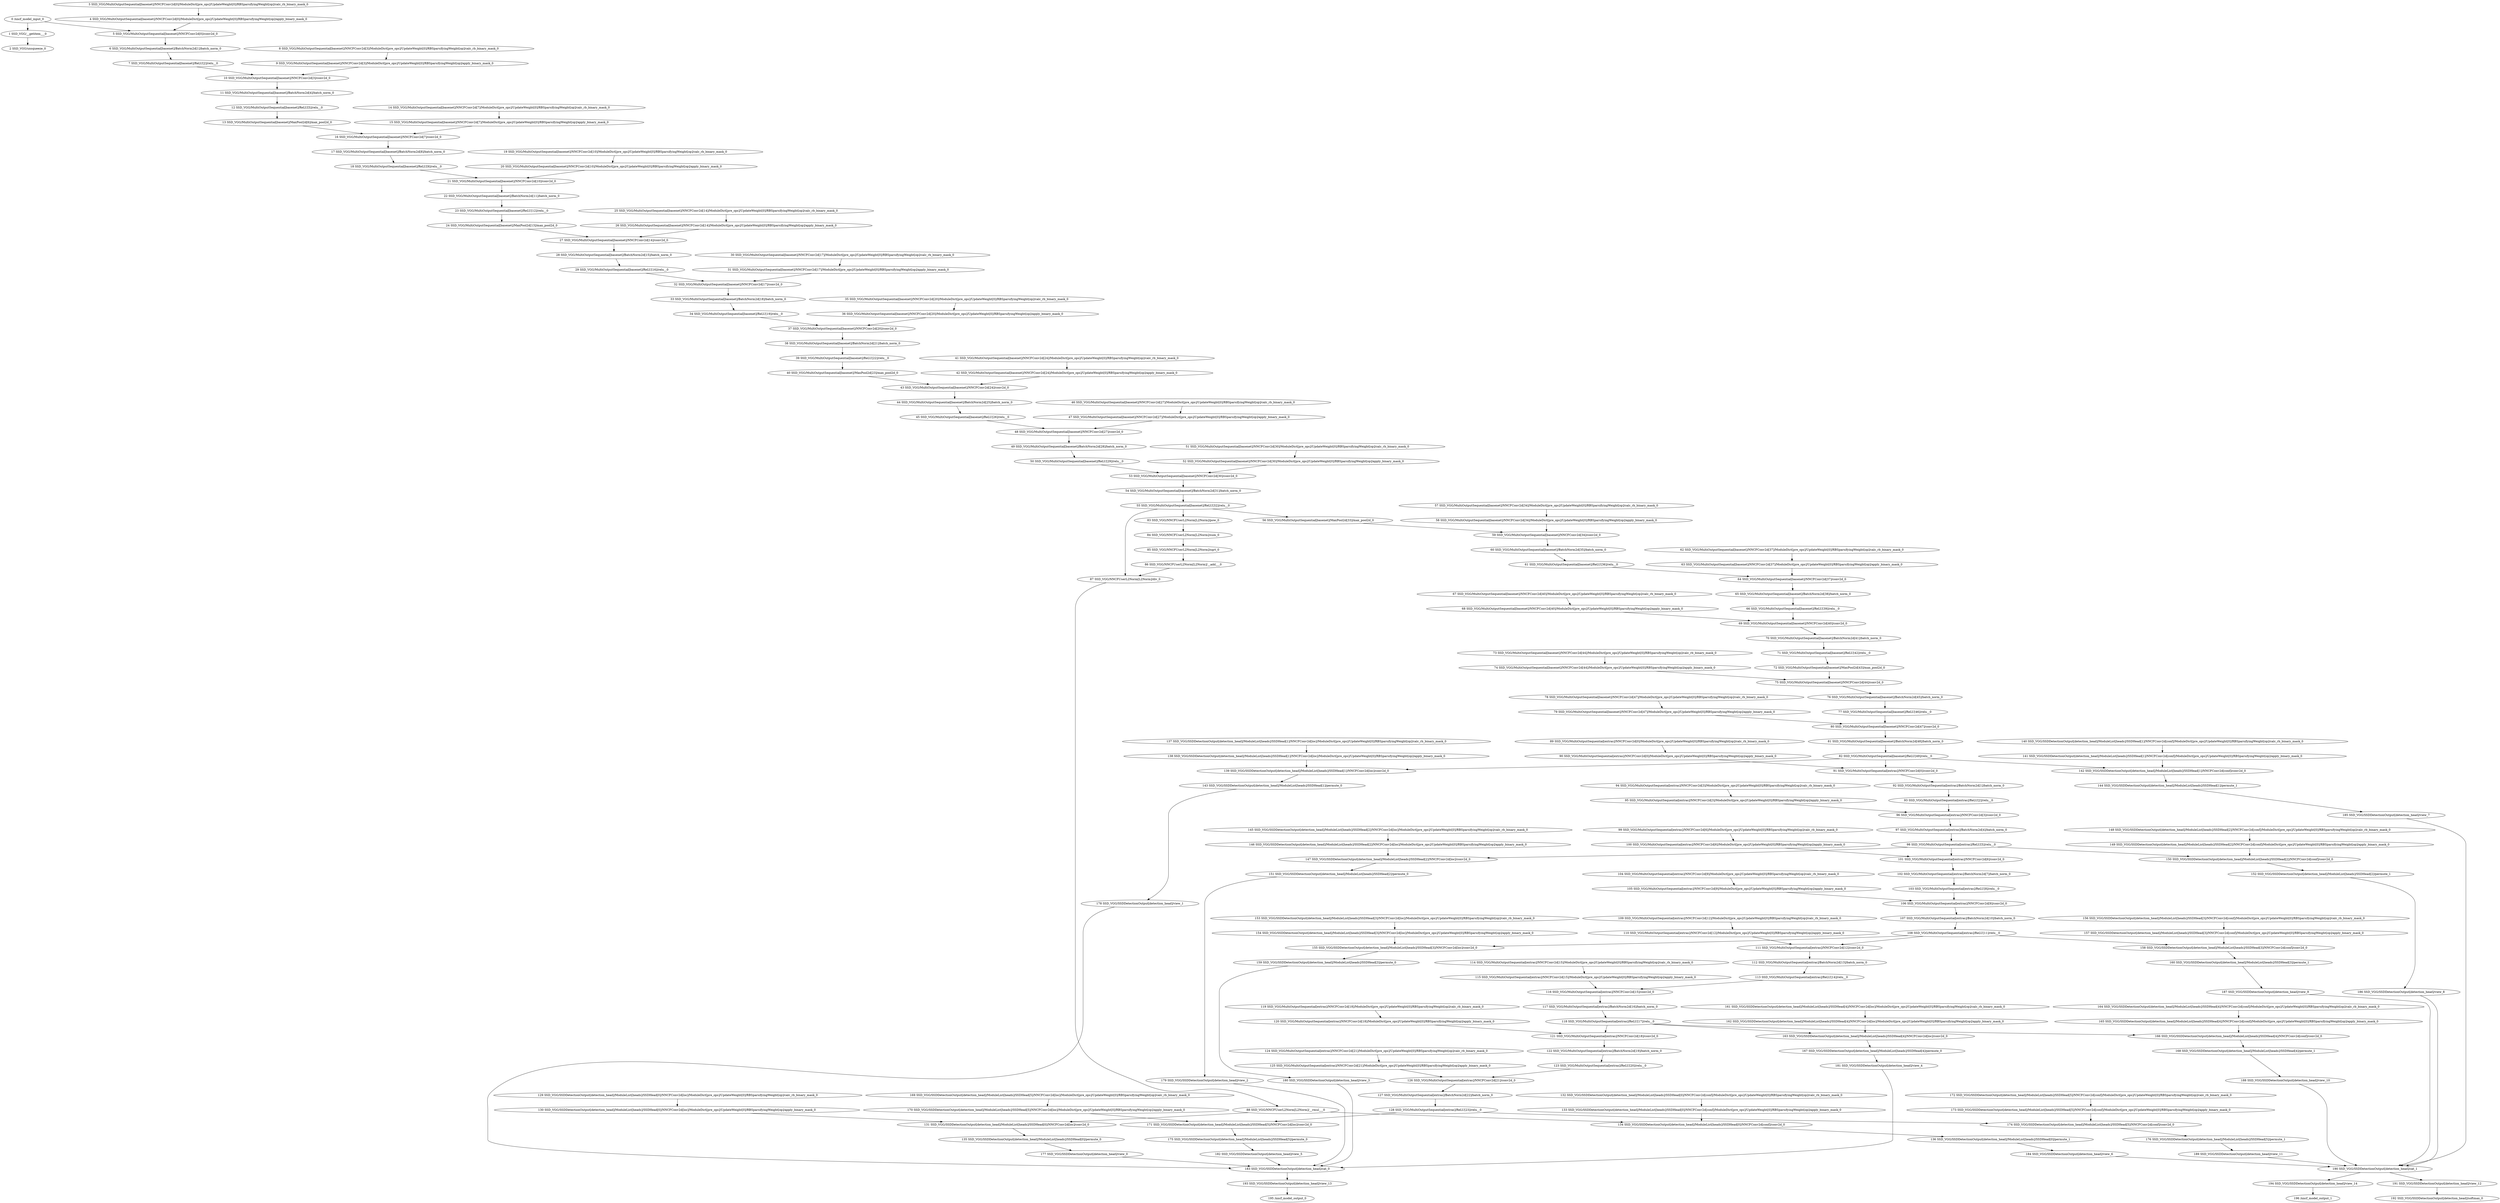 strict digraph  {
"0 /nncf_model_input_0" [id=0, type=nncf_model_input];
"1 SSD_VGG/__getitem___0" [id=1, type=__getitem__];
"2 SSD_VGG/unsqueeze_0" [id=2, type=unsqueeze];
"3 SSD_VGG/MultiOutputSequential[basenet]/NNCFConv2d[0]/ModuleDict[pre_ops]/UpdateWeight[0]/RBSparsifyingWeight[op]/calc_rb_binary_mask_0" [id=3, type=calc_rb_binary_mask];
"4 SSD_VGG/MultiOutputSequential[basenet]/NNCFConv2d[0]/ModuleDict[pre_ops]/UpdateWeight[0]/RBSparsifyingWeight[op]/apply_binary_mask_0" [id=4, type=apply_binary_mask];
"5 SSD_VGG/MultiOutputSequential[basenet]/NNCFConv2d[0]/conv2d_0" [id=5, type=conv2d];
"6 SSD_VGG/MultiOutputSequential[basenet]/BatchNorm2d[1]/batch_norm_0" [id=6, type=batch_norm];
"7 SSD_VGG/MultiOutputSequential[basenet]/ReLU[2]/relu__0" [id=7, type=relu_];
"8 SSD_VGG/MultiOutputSequential[basenet]/NNCFConv2d[3]/ModuleDict[pre_ops]/UpdateWeight[0]/RBSparsifyingWeight[op]/calc_rb_binary_mask_0" [id=8, type=calc_rb_binary_mask];
"9 SSD_VGG/MultiOutputSequential[basenet]/NNCFConv2d[3]/ModuleDict[pre_ops]/UpdateWeight[0]/RBSparsifyingWeight[op]/apply_binary_mask_0" [id=9, type=apply_binary_mask];
"10 SSD_VGG/MultiOutputSequential[basenet]/NNCFConv2d[3]/conv2d_0" [id=10, type=conv2d];
"11 SSD_VGG/MultiOutputSequential[basenet]/BatchNorm2d[4]/batch_norm_0" [id=11, type=batch_norm];
"12 SSD_VGG/MultiOutputSequential[basenet]/ReLU[5]/relu__0" [id=12, type=relu_];
"13 SSD_VGG/MultiOutputSequential[basenet]/MaxPool2d[6]/max_pool2d_0" [id=13, type=max_pool2d];
"14 SSD_VGG/MultiOutputSequential[basenet]/NNCFConv2d[7]/ModuleDict[pre_ops]/UpdateWeight[0]/RBSparsifyingWeight[op]/calc_rb_binary_mask_0" [id=14, type=calc_rb_binary_mask];
"15 SSD_VGG/MultiOutputSequential[basenet]/NNCFConv2d[7]/ModuleDict[pre_ops]/UpdateWeight[0]/RBSparsifyingWeight[op]/apply_binary_mask_0" [id=15, type=apply_binary_mask];
"16 SSD_VGG/MultiOutputSequential[basenet]/NNCFConv2d[7]/conv2d_0" [id=16, type=conv2d];
"17 SSD_VGG/MultiOutputSequential[basenet]/BatchNorm2d[8]/batch_norm_0" [id=17, type=batch_norm];
"18 SSD_VGG/MultiOutputSequential[basenet]/ReLU[9]/relu__0" [id=18, type=relu_];
"19 SSD_VGG/MultiOutputSequential[basenet]/NNCFConv2d[10]/ModuleDict[pre_ops]/UpdateWeight[0]/RBSparsifyingWeight[op]/calc_rb_binary_mask_0" [id=19, type=calc_rb_binary_mask];
"20 SSD_VGG/MultiOutputSequential[basenet]/NNCFConv2d[10]/ModuleDict[pre_ops]/UpdateWeight[0]/RBSparsifyingWeight[op]/apply_binary_mask_0" [id=20, type=apply_binary_mask];
"21 SSD_VGG/MultiOutputSequential[basenet]/NNCFConv2d[10]/conv2d_0" [id=21, type=conv2d];
"22 SSD_VGG/MultiOutputSequential[basenet]/BatchNorm2d[11]/batch_norm_0" [id=22, type=batch_norm];
"23 SSD_VGG/MultiOutputSequential[basenet]/ReLU[12]/relu__0" [id=23, type=relu_];
"24 SSD_VGG/MultiOutputSequential[basenet]/MaxPool2d[13]/max_pool2d_0" [id=24, type=max_pool2d];
"25 SSD_VGG/MultiOutputSequential[basenet]/NNCFConv2d[14]/ModuleDict[pre_ops]/UpdateWeight[0]/RBSparsifyingWeight[op]/calc_rb_binary_mask_0" [id=25, type=calc_rb_binary_mask];
"26 SSD_VGG/MultiOutputSequential[basenet]/NNCFConv2d[14]/ModuleDict[pre_ops]/UpdateWeight[0]/RBSparsifyingWeight[op]/apply_binary_mask_0" [id=26, type=apply_binary_mask];
"27 SSD_VGG/MultiOutputSequential[basenet]/NNCFConv2d[14]/conv2d_0" [id=27, type=conv2d];
"28 SSD_VGG/MultiOutputSequential[basenet]/BatchNorm2d[15]/batch_norm_0" [id=28, type=batch_norm];
"29 SSD_VGG/MultiOutputSequential[basenet]/ReLU[16]/relu__0" [id=29, type=relu_];
"30 SSD_VGG/MultiOutputSequential[basenet]/NNCFConv2d[17]/ModuleDict[pre_ops]/UpdateWeight[0]/RBSparsifyingWeight[op]/calc_rb_binary_mask_0" [id=30, type=calc_rb_binary_mask];
"31 SSD_VGG/MultiOutputSequential[basenet]/NNCFConv2d[17]/ModuleDict[pre_ops]/UpdateWeight[0]/RBSparsifyingWeight[op]/apply_binary_mask_0" [id=31, type=apply_binary_mask];
"32 SSD_VGG/MultiOutputSequential[basenet]/NNCFConv2d[17]/conv2d_0" [id=32, type=conv2d];
"33 SSD_VGG/MultiOutputSequential[basenet]/BatchNorm2d[18]/batch_norm_0" [id=33, type=batch_norm];
"34 SSD_VGG/MultiOutputSequential[basenet]/ReLU[19]/relu__0" [id=34, type=relu_];
"35 SSD_VGG/MultiOutputSequential[basenet]/NNCFConv2d[20]/ModuleDict[pre_ops]/UpdateWeight[0]/RBSparsifyingWeight[op]/calc_rb_binary_mask_0" [id=35, type=calc_rb_binary_mask];
"36 SSD_VGG/MultiOutputSequential[basenet]/NNCFConv2d[20]/ModuleDict[pre_ops]/UpdateWeight[0]/RBSparsifyingWeight[op]/apply_binary_mask_0" [id=36, type=apply_binary_mask];
"37 SSD_VGG/MultiOutputSequential[basenet]/NNCFConv2d[20]/conv2d_0" [id=37, type=conv2d];
"38 SSD_VGG/MultiOutputSequential[basenet]/BatchNorm2d[21]/batch_norm_0" [id=38, type=batch_norm];
"39 SSD_VGG/MultiOutputSequential[basenet]/ReLU[22]/relu__0" [id=39, type=relu_];
"40 SSD_VGG/MultiOutputSequential[basenet]/MaxPool2d[23]/max_pool2d_0" [id=40, type=max_pool2d];
"41 SSD_VGG/MultiOutputSequential[basenet]/NNCFConv2d[24]/ModuleDict[pre_ops]/UpdateWeight[0]/RBSparsifyingWeight[op]/calc_rb_binary_mask_0" [id=41, type=calc_rb_binary_mask];
"42 SSD_VGG/MultiOutputSequential[basenet]/NNCFConv2d[24]/ModuleDict[pre_ops]/UpdateWeight[0]/RBSparsifyingWeight[op]/apply_binary_mask_0" [id=42, type=apply_binary_mask];
"43 SSD_VGG/MultiOutputSequential[basenet]/NNCFConv2d[24]/conv2d_0" [id=43, type=conv2d];
"44 SSD_VGG/MultiOutputSequential[basenet]/BatchNorm2d[25]/batch_norm_0" [id=44, type=batch_norm];
"45 SSD_VGG/MultiOutputSequential[basenet]/ReLU[26]/relu__0" [id=45, type=relu_];
"46 SSD_VGG/MultiOutputSequential[basenet]/NNCFConv2d[27]/ModuleDict[pre_ops]/UpdateWeight[0]/RBSparsifyingWeight[op]/calc_rb_binary_mask_0" [id=46, type=calc_rb_binary_mask];
"47 SSD_VGG/MultiOutputSequential[basenet]/NNCFConv2d[27]/ModuleDict[pre_ops]/UpdateWeight[0]/RBSparsifyingWeight[op]/apply_binary_mask_0" [id=47, type=apply_binary_mask];
"48 SSD_VGG/MultiOutputSequential[basenet]/NNCFConv2d[27]/conv2d_0" [id=48, type=conv2d];
"49 SSD_VGG/MultiOutputSequential[basenet]/BatchNorm2d[28]/batch_norm_0" [id=49, type=batch_norm];
"50 SSD_VGG/MultiOutputSequential[basenet]/ReLU[29]/relu__0" [id=50, type=relu_];
"51 SSD_VGG/MultiOutputSequential[basenet]/NNCFConv2d[30]/ModuleDict[pre_ops]/UpdateWeight[0]/RBSparsifyingWeight[op]/calc_rb_binary_mask_0" [id=51, type=calc_rb_binary_mask];
"52 SSD_VGG/MultiOutputSequential[basenet]/NNCFConv2d[30]/ModuleDict[pre_ops]/UpdateWeight[0]/RBSparsifyingWeight[op]/apply_binary_mask_0" [id=52, type=apply_binary_mask];
"53 SSD_VGG/MultiOutputSequential[basenet]/NNCFConv2d[30]/conv2d_0" [id=53, type=conv2d];
"54 SSD_VGG/MultiOutputSequential[basenet]/BatchNorm2d[31]/batch_norm_0" [id=54, type=batch_norm];
"55 SSD_VGG/MultiOutputSequential[basenet]/ReLU[32]/relu__0" [id=55, type=relu_];
"56 SSD_VGG/MultiOutputSequential[basenet]/MaxPool2d[33]/max_pool2d_0" [id=56, type=max_pool2d];
"57 SSD_VGG/MultiOutputSequential[basenet]/NNCFConv2d[34]/ModuleDict[pre_ops]/UpdateWeight[0]/RBSparsifyingWeight[op]/calc_rb_binary_mask_0" [id=57, type=calc_rb_binary_mask];
"58 SSD_VGG/MultiOutputSequential[basenet]/NNCFConv2d[34]/ModuleDict[pre_ops]/UpdateWeight[0]/RBSparsifyingWeight[op]/apply_binary_mask_0" [id=58, type=apply_binary_mask];
"59 SSD_VGG/MultiOutputSequential[basenet]/NNCFConv2d[34]/conv2d_0" [id=59, type=conv2d];
"60 SSD_VGG/MultiOutputSequential[basenet]/BatchNorm2d[35]/batch_norm_0" [id=60, type=batch_norm];
"61 SSD_VGG/MultiOutputSequential[basenet]/ReLU[36]/relu__0" [id=61, type=relu_];
"62 SSD_VGG/MultiOutputSequential[basenet]/NNCFConv2d[37]/ModuleDict[pre_ops]/UpdateWeight[0]/RBSparsifyingWeight[op]/calc_rb_binary_mask_0" [id=62, type=calc_rb_binary_mask];
"63 SSD_VGG/MultiOutputSequential[basenet]/NNCFConv2d[37]/ModuleDict[pre_ops]/UpdateWeight[0]/RBSparsifyingWeight[op]/apply_binary_mask_0" [id=63, type=apply_binary_mask];
"64 SSD_VGG/MultiOutputSequential[basenet]/NNCFConv2d[37]/conv2d_0" [id=64, type=conv2d];
"65 SSD_VGG/MultiOutputSequential[basenet]/BatchNorm2d[38]/batch_norm_0" [id=65, type=batch_norm];
"66 SSD_VGG/MultiOutputSequential[basenet]/ReLU[39]/relu__0" [id=66, type=relu_];
"67 SSD_VGG/MultiOutputSequential[basenet]/NNCFConv2d[40]/ModuleDict[pre_ops]/UpdateWeight[0]/RBSparsifyingWeight[op]/calc_rb_binary_mask_0" [id=67, type=calc_rb_binary_mask];
"68 SSD_VGG/MultiOutputSequential[basenet]/NNCFConv2d[40]/ModuleDict[pre_ops]/UpdateWeight[0]/RBSparsifyingWeight[op]/apply_binary_mask_0" [id=68, type=apply_binary_mask];
"69 SSD_VGG/MultiOutputSequential[basenet]/NNCFConv2d[40]/conv2d_0" [id=69, type=conv2d];
"70 SSD_VGG/MultiOutputSequential[basenet]/BatchNorm2d[41]/batch_norm_0" [id=70, type=batch_norm];
"71 SSD_VGG/MultiOutputSequential[basenet]/ReLU[42]/relu__0" [id=71, type=relu_];
"72 SSD_VGG/MultiOutputSequential[basenet]/MaxPool2d[43]/max_pool2d_0" [id=72, type=max_pool2d];
"73 SSD_VGG/MultiOutputSequential[basenet]/NNCFConv2d[44]/ModuleDict[pre_ops]/UpdateWeight[0]/RBSparsifyingWeight[op]/calc_rb_binary_mask_0" [id=73, type=calc_rb_binary_mask];
"74 SSD_VGG/MultiOutputSequential[basenet]/NNCFConv2d[44]/ModuleDict[pre_ops]/UpdateWeight[0]/RBSparsifyingWeight[op]/apply_binary_mask_0" [id=74, type=apply_binary_mask];
"75 SSD_VGG/MultiOutputSequential[basenet]/NNCFConv2d[44]/conv2d_0" [id=75, type=conv2d];
"76 SSD_VGG/MultiOutputSequential[basenet]/BatchNorm2d[45]/batch_norm_0" [id=76, type=batch_norm];
"77 SSD_VGG/MultiOutputSequential[basenet]/ReLU[46]/relu__0" [id=77, type=relu_];
"78 SSD_VGG/MultiOutputSequential[basenet]/NNCFConv2d[47]/ModuleDict[pre_ops]/UpdateWeight[0]/RBSparsifyingWeight[op]/calc_rb_binary_mask_0" [id=78, type=calc_rb_binary_mask];
"79 SSD_VGG/MultiOutputSequential[basenet]/NNCFConv2d[47]/ModuleDict[pre_ops]/UpdateWeight[0]/RBSparsifyingWeight[op]/apply_binary_mask_0" [id=79, type=apply_binary_mask];
"80 SSD_VGG/MultiOutputSequential[basenet]/NNCFConv2d[47]/conv2d_0" [id=80, type=conv2d];
"81 SSD_VGG/MultiOutputSequential[basenet]/BatchNorm2d[48]/batch_norm_0" [id=81, type=batch_norm];
"82 SSD_VGG/MultiOutputSequential[basenet]/ReLU[49]/relu__0" [id=82, type=relu_];
"83 SSD_VGG/NNCFUserL2Norm[L2Norm]/pow_0" [id=83, type=pow];
"84 SSD_VGG/NNCFUserL2Norm[L2Norm]/sum_0" [id=84, type=sum];
"85 SSD_VGG/NNCFUserL2Norm[L2Norm]/sqrt_0" [id=85, type=sqrt];
"86 SSD_VGG/NNCFUserL2Norm[L2Norm]/__add___0" [id=86, type=__add__];
"87 SSD_VGG/NNCFUserL2Norm[L2Norm]/div_0" [id=87, type=div];
"88 SSD_VGG/NNCFUserL2Norm[L2Norm]/__rmul___0" [id=88, type=__rmul__];
"89 SSD_VGG/MultiOutputSequential[extras]/NNCFConv2d[0]/ModuleDict[pre_ops]/UpdateWeight[0]/RBSparsifyingWeight[op]/calc_rb_binary_mask_0" [id=89, type=calc_rb_binary_mask];
"90 SSD_VGG/MultiOutputSequential[extras]/NNCFConv2d[0]/ModuleDict[pre_ops]/UpdateWeight[0]/RBSparsifyingWeight[op]/apply_binary_mask_0" [id=90, type=apply_binary_mask];
"91 SSD_VGG/MultiOutputSequential[extras]/NNCFConv2d[0]/conv2d_0" [id=91, type=conv2d];
"92 SSD_VGG/MultiOutputSequential[extras]/BatchNorm2d[1]/batch_norm_0" [id=92, type=batch_norm];
"93 SSD_VGG/MultiOutputSequential[extras]/ReLU[2]/relu__0" [id=93, type=relu_];
"94 SSD_VGG/MultiOutputSequential[extras]/NNCFConv2d[3]/ModuleDict[pre_ops]/UpdateWeight[0]/RBSparsifyingWeight[op]/calc_rb_binary_mask_0" [id=94, type=calc_rb_binary_mask];
"95 SSD_VGG/MultiOutputSequential[extras]/NNCFConv2d[3]/ModuleDict[pre_ops]/UpdateWeight[0]/RBSparsifyingWeight[op]/apply_binary_mask_0" [id=95, type=apply_binary_mask];
"96 SSD_VGG/MultiOutputSequential[extras]/NNCFConv2d[3]/conv2d_0" [id=96, type=conv2d];
"97 SSD_VGG/MultiOutputSequential[extras]/BatchNorm2d[4]/batch_norm_0" [id=97, type=batch_norm];
"98 SSD_VGG/MultiOutputSequential[extras]/ReLU[5]/relu__0" [id=98, type=relu_];
"99 SSD_VGG/MultiOutputSequential[extras]/NNCFConv2d[6]/ModuleDict[pre_ops]/UpdateWeight[0]/RBSparsifyingWeight[op]/calc_rb_binary_mask_0" [id=99, type=calc_rb_binary_mask];
"100 SSD_VGG/MultiOutputSequential[extras]/NNCFConv2d[6]/ModuleDict[pre_ops]/UpdateWeight[0]/RBSparsifyingWeight[op]/apply_binary_mask_0" [id=100, type=apply_binary_mask];
"101 SSD_VGG/MultiOutputSequential[extras]/NNCFConv2d[6]/conv2d_0" [id=101, type=conv2d];
"102 SSD_VGG/MultiOutputSequential[extras]/BatchNorm2d[7]/batch_norm_0" [id=102, type=batch_norm];
"103 SSD_VGG/MultiOutputSequential[extras]/ReLU[8]/relu__0" [id=103, type=relu_];
"104 SSD_VGG/MultiOutputSequential[extras]/NNCFConv2d[9]/ModuleDict[pre_ops]/UpdateWeight[0]/RBSparsifyingWeight[op]/calc_rb_binary_mask_0" [id=104, type=calc_rb_binary_mask];
"105 SSD_VGG/MultiOutputSequential[extras]/NNCFConv2d[9]/ModuleDict[pre_ops]/UpdateWeight[0]/RBSparsifyingWeight[op]/apply_binary_mask_0" [id=105, type=apply_binary_mask];
"106 SSD_VGG/MultiOutputSequential[extras]/NNCFConv2d[9]/conv2d_0" [id=106, type=conv2d];
"107 SSD_VGG/MultiOutputSequential[extras]/BatchNorm2d[10]/batch_norm_0" [id=107, type=batch_norm];
"108 SSD_VGG/MultiOutputSequential[extras]/ReLU[11]/relu__0" [id=108, type=relu_];
"109 SSD_VGG/MultiOutputSequential[extras]/NNCFConv2d[12]/ModuleDict[pre_ops]/UpdateWeight[0]/RBSparsifyingWeight[op]/calc_rb_binary_mask_0" [id=109, type=calc_rb_binary_mask];
"110 SSD_VGG/MultiOutputSequential[extras]/NNCFConv2d[12]/ModuleDict[pre_ops]/UpdateWeight[0]/RBSparsifyingWeight[op]/apply_binary_mask_0" [id=110, type=apply_binary_mask];
"111 SSD_VGG/MultiOutputSequential[extras]/NNCFConv2d[12]/conv2d_0" [id=111, type=conv2d];
"112 SSD_VGG/MultiOutputSequential[extras]/BatchNorm2d[13]/batch_norm_0" [id=112, type=batch_norm];
"113 SSD_VGG/MultiOutputSequential[extras]/ReLU[14]/relu__0" [id=113, type=relu_];
"114 SSD_VGG/MultiOutputSequential[extras]/NNCFConv2d[15]/ModuleDict[pre_ops]/UpdateWeight[0]/RBSparsifyingWeight[op]/calc_rb_binary_mask_0" [id=114, type=calc_rb_binary_mask];
"115 SSD_VGG/MultiOutputSequential[extras]/NNCFConv2d[15]/ModuleDict[pre_ops]/UpdateWeight[0]/RBSparsifyingWeight[op]/apply_binary_mask_0" [id=115, type=apply_binary_mask];
"116 SSD_VGG/MultiOutputSequential[extras]/NNCFConv2d[15]/conv2d_0" [id=116, type=conv2d];
"117 SSD_VGG/MultiOutputSequential[extras]/BatchNorm2d[16]/batch_norm_0" [id=117, type=batch_norm];
"118 SSD_VGG/MultiOutputSequential[extras]/ReLU[17]/relu__0" [id=118, type=relu_];
"119 SSD_VGG/MultiOutputSequential[extras]/NNCFConv2d[18]/ModuleDict[pre_ops]/UpdateWeight[0]/RBSparsifyingWeight[op]/calc_rb_binary_mask_0" [id=119, type=calc_rb_binary_mask];
"120 SSD_VGG/MultiOutputSequential[extras]/NNCFConv2d[18]/ModuleDict[pre_ops]/UpdateWeight[0]/RBSparsifyingWeight[op]/apply_binary_mask_0" [id=120, type=apply_binary_mask];
"121 SSD_VGG/MultiOutputSequential[extras]/NNCFConv2d[18]/conv2d_0" [id=121, type=conv2d];
"122 SSD_VGG/MultiOutputSequential[extras]/BatchNorm2d[19]/batch_norm_0" [id=122, type=batch_norm];
"123 SSD_VGG/MultiOutputSequential[extras]/ReLU[20]/relu__0" [id=123, type=relu_];
"124 SSD_VGG/MultiOutputSequential[extras]/NNCFConv2d[21]/ModuleDict[pre_ops]/UpdateWeight[0]/RBSparsifyingWeight[op]/calc_rb_binary_mask_0" [id=124, type=calc_rb_binary_mask];
"125 SSD_VGG/MultiOutputSequential[extras]/NNCFConv2d[21]/ModuleDict[pre_ops]/UpdateWeight[0]/RBSparsifyingWeight[op]/apply_binary_mask_0" [id=125, type=apply_binary_mask];
"126 SSD_VGG/MultiOutputSequential[extras]/NNCFConv2d[21]/conv2d_0" [id=126, type=conv2d];
"127 SSD_VGG/MultiOutputSequential[extras]/BatchNorm2d[22]/batch_norm_0" [id=127, type=batch_norm];
"128 SSD_VGG/MultiOutputSequential[extras]/ReLU[23]/relu__0" [id=128, type=relu_];
"129 SSD_VGG/SSDDetectionOutput[detection_head]/ModuleList[heads]/SSDHead[0]/NNCFConv2d[loc]/ModuleDict[pre_ops]/UpdateWeight[0]/RBSparsifyingWeight[op]/calc_rb_binary_mask_0" [id=129, type=calc_rb_binary_mask];
"130 SSD_VGG/SSDDetectionOutput[detection_head]/ModuleList[heads]/SSDHead[0]/NNCFConv2d[loc]/ModuleDict[pre_ops]/UpdateWeight[0]/RBSparsifyingWeight[op]/apply_binary_mask_0" [id=130, type=apply_binary_mask];
"131 SSD_VGG/SSDDetectionOutput[detection_head]/ModuleList[heads]/SSDHead[0]/NNCFConv2d[loc]/conv2d_0" [id=131, type=conv2d];
"132 SSD_VGG/SSDDetectionOutput[detection_head]/ModuleList[heads]/SSDHead[0]/NNCFConv2d[conf]/ModuleDict[pre_ops]/UpdateWeight[0]/RBSparsifyingWeight[op]/calc_rb_binary_mask_0" [id=132, type=calc_rb_binary_mask];
"133 SSD_VGG/SSDDetectionOutput[detection_head]/ModuleList[heads]/SSDHead[0]/NNCFConv2d[conf]/ModuleDict[pre_ops]/UpdateWeight[0]/RBSparsifyingWeight[op]/apply_binary_mask_0" [id=133, type=apply_binary_mask];
"134 SSD_VGG/SSDDetectionOutput[detection_head]/ModuleList[heads]/SSDHead[0]/NNCFConv2d[conf]/conv2d_0" [id=134, type=conv2d];
"135 SSD_VGG/SSDDetectionOutput[detection_head]/ModuleList[heads]/SSDHead[0]/permute_0" [id=135, type=permute];
"136 SSD_VGG/SSDDetectionOutput[detection_head]/ModuleList[heads]/SSDHead[0]/permute_1" [id=136, type=permute];
"137 SSD_VGG/SSDDetectionOutput[detection_head]/ModuleList[heads]/SSDHead[1]/NNCFConv2d[loc]/ModuleDict[pre_ops]/UpdateWeight[0]/RBSparsifyingWeight[op]/calc_rb_binary_mask_0" [id=137, type=calc_rb_binary_mask];
"138 SSD_VGG/SSDDetectionOutput[detection_head]/ModuleList[heads]/SSDHead[1]/NNCFConv2d[loc]/ModuleDict[pre_ops]/UpdateWeight[0]/RBSparsifyingWeight[op]/apply_binary_mask_0" [id=138, type=apply_binary_mask];
"139 SSD_VGG/SSDDetectionOutput[detection_head]/ModuleList[heads]/SSDHead[1]/NNCFConv2d[loc]/conv2d_0" [id=139, type=conv2d];
"140 SSD_VGG/SSDDetectionOutput[detection_head]/ModuleList[heads]/SSDHead[1]/NNCFConv2d[conf]/ModuleDict[pre_ops]/UpdateWeight[0]/RBSparsifyingWeight[op]/calc_rb_binary_mask_0" [id=140, type=calc_rb_binary_mask];
"141 SSD_VGG/SSDDetectionOutput[detection_head]/ModuleList[heads]/SSDHead[1]/NNCFConv2d[conf]/ModuleDict[pre_ops]/UpdateWeight[0]/RBSparsifyingWeight[op]/apply_binary_mask_0" [id=141, type=apply_binary_mask];
"142 SSD_VGG/SSDDetectionOutput[detection_head]/ModuleList[heads]/SSDHead[1]/NNCFConv2d[conf]/conv2d_0" [id=142, type=conv2d];
"143 SSD_VGG/SSDDetectionOutput[detection_head]/ModuleList[heads]/SSDHead[1]/permute_0" [id=143, type=permute];
"144 SSD_VGG/SSDDetectionOutput[detection_head]/ModuleList[heads]/SSDHead[1]/permute_1" [id=144, type=permute];
"145 SSD_VGG/SSDDetectionOutput[detection_head]/ModuleList[heads]/SSDHead[2]/NNCFConv2d[loc]/ModuleDict[pre_ops]/UpdateWeight[0]/RBSparsifyingWeight[op]/calc_rb_binary_mask_0" [id=145, type=calc_rb_binary_mask];
"146 SSD_VGG/SSDDetectionOutput[detection_head]/ModuleList[heads]/SSDHead[2]/NNCFConv2d[loc]/ModuleDict[pre_ops]/UpdateWeight[0]/RBSparsifyingWeight[op]/apply_binary_mask_0" [id=146, type=apply_binary_mask];
"147 SSD_VGG/SSDDetectionOutput[detection_head]/ModuleList[heads]/SSDHead[2]/NNCFConv2d[loc]/conv2d_0" [id=147, type=conv2d];
"148 SSD_VGG/SSDDetectionOutput[detection_head]/ModuleList[heads]/SSDHead[2]/NNCFConv2d[conf]/ModuleDict[pre_ops]/UpdateWeight[0]/RBSparsifyingWeight[op]/calc_rb_binary_mask_0" [id=148, type=calc_rb_binary_mask];
"149 SSD_VGG/SSDDetectionOutput[detection_head]/ModuleList[heads]/SSDHead[2]/NNCFConv2d[conf]/ModuleDict[pre_ops]/UpdateWeight[0]/RBSparsifyingWeight[op]/apply_binary_mask_0" [id=149, type=apply_binary_mask];
"150 SSD_VGG/SSDDetectionOutput[detection_head]/ModuleList[heads]/SSDHead[2]/NNCFConv2d[conf]/conv2d_0" [id=150, type=conv2d];
"151 SSD_VGG/SSDDetectionOutput[detection_head]/ModuleList[heads]/SSDHead[2]/permute_0" [id=151, type=permute];
"152 SSD_VGG/SSDDetectionOutput[detection_head]/ModuleList[heads]/SSDHead[2]/permute_1" [id=152, type=permute];
"153 SSD_VGG/SSDDetectionOutput[detection_head]/ModuleList[heads]/SSDHead[3]/NNCFConv2d[loc]/ModuleDict[pre_ops]/UpdateWeight[0]/RBSparsifyingWeight[op]/calc_rb_binary_mask_0" [id=153, type=calc_rb_binary_mask];
"154 SSD_VGG/SSDDetectionOutput[detection_head]/ModuleList[heads]/SSDHead[3]/NNCFConv2d[loc]/ModuleDict[pre_ops]/UpdateWeight[0]/RBSparsifyingWeight[op]/apply_binary_mask_0" [id=154, type=apply_binary_mask];
"155 SSD_VGG/SSDDetectionOutput[detection_head]/ModuleList[heads]/SSDHead[3]/NNCFConv2d[loc]/conv2d_0" [id=155, type=conv2d];
"156 SSD_VGG/SSDDetectionOutput[detection_head]/ModuleList[heads]/SSDHead[3]/NNCFConv2d[conf]/ModuleDict[pre_ops]/UpdateWeight[0]/RBSparsifyingWeight[op]/calc_rb_binary_mask_0" [id=156, type=calc_rb_binary_mask];
"157 SSD_VGG/SSDDetectionOutput[detection_head]/ModuleList[heads]/SSDHead[3]/NNCFConv2d[conf]/ModuleDict[pre_ops]/UpdateWeight[0]/RBSparsifyingWeight[op]/apply_binary_mask_0" [id=157, type=apply_binary_mask];
"158 SSD_VGG/SSDDetectionOutput[detection_head]/ModuleList[heads]/SSDHead[3]/NNCFConv2d[conf]/conv2d_0" [id=158, type=conv2d];
"159 SSD_VGG/SSDDetectionOutput[detection_head]/ModuleList[heads]/SSDHead[3]/permute_0" [id=159, type=permute];
"160 SSD_VGG/SSDDetectionOutput[detection_head]/ModuleList[heads]/SSDHead[3]/permute_1" [id=160, type=permute];
"161 SSD_VGG/SSDDetectionOutput[detection_head]/ModuleList[heads]/SSDHead[4]/NNCFConv2d[loc]/ModuleDict[pre_ops]/UpdateWeight[0]/RBSparsifyingWeight[op]/calc_rb_binary_mask_0" [id=161, type=calc_rb_binary_mask];
"162 SSD_VGG/SSDDetectionOutput[detection_head]/ModuleList[heads]/SSDHead[4]/NNCFConv2d[loc]/ModuleDict[pre_ops]/UpdateWeight[0]/RBSparsifyingWeight[op]/apply_binary_mask_0" [id=162, type=apply_binary_mask];
"163 SSD_VGG/SSDDetectionOutput[detection_head]/ModuleList[heads]/SSDHead[4]/NNCFConv2d[loc]/conv2d_0" [id=163, type=conv2d];
"164 SSD_VGG/SSDDetectionOutput[detection_head]/ModuleList[heads]/SSDHead[4]/NNCFConv2d[conf]/ModuleDict[pre_ops]/UpdateWeight[0]/RBSparsifyingWeight[op]/calc_rb_binary_mask_0" [id=164, type=calc_rb_binary_mask];
"165 SSD_VGG/SSDDetectionOutput[detection_head]/ModuleList[heads]/SSDHead[4]/NNCFConv2d[conf]/ModuleDict[pre_ops]/UpdateWeight[0]/RBSparsifyingWeight[op]/apply_binary_mask_0" [id=165, type=apply_binary_mask];
"166 SSD_VGG/SSDDetectionOutput[detection_head]/ModuleList[heads]/SSDHead[4]/NNCFConv2d[conf]/conv2d_0" [id=166, type=conv2d];
"167 SSD_VGG/SSDDetectionOutput[detection_head]/ModuleList[heads]/SSDHead[4]/permute_0" [id=167, type=permute];
"168 SSD_VGG/SSDDetectionOutput[detection_head]/ModuleList[heads]/SSDHead[4]/permute_1" [id=168, type=permute];
"169 SSD_VGG/SSDDetectionOutput[detection_head]/ModuleList[heads]/SSDHead[5]/NNCFConv2d[loc]/ModuleDict[pre_ops]/UpdateWeight[0]/RBSparsifyingWeight[op]/calc_rb_binary_mask_0" [id=169, type=calc_rb_binary_mask];
"170 SSD_VGG/SSDDetectionOutput[detection_head]/ModuleList[heads]/SSDHead[5]/NNCFConv2d[loc]/ModuleDict[pre_ops]/UpdateWeight[0]/RBSparsifyingWeight[op]/apply_binary_mask_0" [id=170, type=apply_binary_mask];
"171 SSD_VGG/SSDDetectionOutput[detection_head]/ModuleList[heads]/SSDHead[5]/NNCFConv2d[loc]/conv2d_0" [id=171, type=conv2d];
"172 SSD_VGG/SSDDetectionOutput[detection_head]/ModuleList[heads]/SSDHead[5]/NNCFConv2d[conf]/ModuleDict[pre_ops]/UpdateWeight[0]/RBSparsifyingWeight[op]/calc_rb_binary_mask_0" [id=172, type=calc_rb_binary_mask];
"173 SSD_VGG/SSDDetectionOutput[detection_head]/ModuleList[heads]/SSDHead[5]/NNCFConv2d[conf]/ModuleDict[pre_ops]/UpdateWeight[0]/RBSparsifyingWeight[op]/apply_binary_mask_0" [id=173, type=apply_binary_mask];
"174 SSD_VGG/SSDDetectionOutput[detection_head]/ModuleList[heads]/SSDHead[5]/NNCFConv2d[conf]/conv2d_0" [id=174, type=conv2d];
"175 SSD_VGG/SSDDetectionOutput[detection_head]/ModuleList[heads]/SSDHead[5]/permute_0" [id=175, type=permute];
"176 SSD_VGG/SSDDetectionOutput[detection_head]/ModuleList[heads]/SSDHead[5]/permute_1" [id=176, type=permute];
"177 SSD_VGG/SSDDetectionOutput[detection_head]/view_0" [id=177, type=view];
"178 SSD_VGG/SSDDetectionOutput[detection_head]/view_1" [id=178, type=view];
"179 SSD_VGG/SSDDetectionOutput[detection_head]/view_2" [id=179, type=view];
"180 SSD_VGG/SSDDetectionOutput[detection_head]/view_3" [id=180, type=view];
"181 SSD_VGG/SSDDetectionOutput[detection_head]/view_4" [id=181, type=view];
"182 SSD_VGG/SSDDetectionOutput[detection_head]/view_5" [id=182, type=view];
"183 SSD_VGG/SSDDetectionOutput[detection_head]/cat_0" [id=183, type=cat];
"184 SSD_VGG/SSDDetectionOutput[detection_head]/view_6" [id=184, type=view];
"185 SSD_VGG/SSDDetectionOutput[detection_head]/view_7" [id=185, type=view];
"186 SSD_VGG/SSDDetectionOutput[detection_head]/view_8" [id=186, type=view];
"187 SSD_VGG/SSDDetectionOutput[detection_head]/view_9" [id=187, type=view];
"188 SSD_VGG/SSDDetectionOutput[detection_head]/view_10" [id=188, type=view];
"189 SSD_VGG/SSDDetectionOutput[detection_head]/view_11" [id=189, type=view];
"190 SSD_VGG/SSDDetectionOutput[detection_head]/cat_1" [id=190, type=cat];
"191 SSD_VGG/SSDDetectionOutput[detection_head]/view_12" [id=191, type=view];
"192 SSD_VGG/SSDDetectionOutput[detection_head]/softmax_0" [id=192, type=softmax];
"193 SSD_VGG/SSDDetectionOutput[detection_head]/view_13" [id=193, type=view];
"194 SSD_VGG/SSDDetectionOutput[detection_head]/view_14" [id=194, type=view];
"195 /nncf_model_output_0" [id=195, type=nncf_model_output];
"196 /nncf_model_output_1" [id=196, type=nncf_model_output];
"0 /nncf_model_input_0" -> "1 SSD_VGG/__getitem___0";
"0 /nncf_model_input_0" -> "5 SSD_VGG/MultiOutputSequential[basenet]/NNCFConv2d[0]/conv2d_0";
"1 SSD_VGG/__getitem___0" -> "2 SSD_VGG/unsqueeze_0";
"3 SSD_VGG/MultiOutputSequential[basenet]/NNCFConv2d[0]/ModuleDict[pre_ops]/UpdateWeight[0]/RBSparsifyingWeight[op]/calc_rb_binary_mask_0" -> "4 SSD_VGG/MultiOutputSequential[basenet]/NNCFConv2d[0]/ModuleDict[pre_ops]/UpdateWeight[0]/RBSparsifyingWeight[op]/apply_binary_mask_0";
"4 SSD_VGG/MultiOutputSequential[basenet]/NNCFConv2d[0]/ModuleDict[pre_ops]/UpdateWeight[0]/RBSparsifyingWeight[op]/apply_binary_mask_0" -> "5 SSD_VGG/MultiOutputSequential[basenet]/NNCFConv2d[0]/conv2d_0";
"5 SSD_VGG/MultiOutputSequential[basenet]/NNCFConv2d[0]/conv2d_0" -> "6 SSD_VGG/MultiOutputSequential[basenet]/BatchNorm2d[1]/batch_norm_0";
"6 SSD_VGG/MultiOutputSequential[basenet]/BatchNorm2d[1]/batch_norm_0" -> "7 SSD_VGG/MultiOutputSequential[basenet]/ReLU[2]/relu__0";
"8 SSD_VGG/MultiOutputSequential[basenet]/NNCFConv2d[3]/ModuleDict[pre_ops]/UpdateWeight[0]/RBSparsifyingWeight[op]/calc_rb_binary_mask_0" -> "9 SSD_VGG/MultiOutputSequential[basenet]/NNCFConv2d[3]/ModuleDict[pre_ops]/UpdateWeight[0]/RBSparsifyingWeight[op]/apply_binary_mask_0";
"7 SSD_VGG/MultiOutputSequential[basenet]/ReLU[2]/relu__0" -> "10 SSD_VGG/MultiOutputSequential[basenet]/NNCFConv2d[3]/conv2d_0";
"9 SSD_VGG/MultiOutputSequential[basenet]/NNCFConv2d[3]/ModuleDict[pre_ops]/UpdateWeight[0]/RBSparsifyingWeight[op]/apply_binary_mask_0" -> "10 SSD_VGG/MultiOutputSequential[basenet]/NNCFConv2d[3]/conv2d_0";
"10 SSD_VGG/MultiOutputSequential[basenet]/NNCFConv2d[3]/conv2d_0" -> "11 SSD_VGG/MultiOutputSequential[basenet]/BatchNorm2d[4]/batch_norm_0";
"11 SSD_VGG/MultiOutputSequential[basenet]/BatchNorm2d[4]/batch_norm_0" -> "12 SSD_VGG/MultiOutputSequential[basenet]/ReLU[5]/relu__0";
"12 SSD_VGG/MultiOutputSequential[basenet]/ReLU[5]/relu__0" -> "13 SSD_VGG/MultiOutputSequential[basenet]/MaxPool2d[6]/max_pool2d_0";
"13 SSD_VGG/MultiOutputSequential[basenet]/MaxPool2d[6]/max_pool2d_0" -> "16 SSD_VGG/MultiOutputSequential[basenet]/NNCFConv2d[7]/conv2d_0";
"14 SSD_VGG/MultiOutputSequential[basenet]/NNCFConv2d[7]/ModuleDict[pre_ops]/UpdateWeight[0]/RBSparsifyingWeight[op]/calc_rb_binary_mask_0" -> "15 SSD_VGG/MultiOutputSequential[basenet]/NNCFConv2d[7]/ModuleDict[pre_ops]/UpdateWeight[0]/RBSparsifyingWeight[op]/apply_binary_mask_0";
"15 SSD_VGG/MultiOutputSequential[basenet]/NNCFConv2d[7]/ModuleDict[pre_ops]/UpdateWeight[0]/RBSparsifyingWeight[op]/apply_binary_mask_0" -> "16 SSD_VGG/MultiOutputSequential[basenet]/NNCFConv2d[7]/conv2d_0";
"16 SSD_VGG/MultiOutputSequential[basenet]/NNCFConv2d[7]/conv2d_0" -> "17 SSD_VGG/MultiOutputSequential[basenet]/BatchNorm2d[8]/batch_norm_0";
"17 SSD_VGG/MultiOutputSequential[basenet]/BatchNorm2d[8]/batch_norm_0" -> "18 SSD_VGG/MultiOutputSequential[basenet]/ReLU[9]/relu__0";
"18 SSD_VGG/MultiOutputSequential[basenet]/ReLU[9]/relu__0" -> "21 SSD_VGG/MultiOutputSequential[basenet]/NNCFConv2d[10]/conv2d_0";
"19 SSD_VGG/MultiOutputSequential[basenet]/NNCFConv2d[10]/ModuleDict[pre_ops]/UpdateWeight[0]/RBSparsifyingWeight[op]/calc_rb_binary_mask_0" -> "20 SSD_VGG/MultiOutputSequential[basenet]/NNCFConv2d[10]/ModuleDict[pre_ops]/UpdateWeight[0]/RBSparsifyingWeight[op]/apply_binary_mask_0";
"20 SSD_VGG/MultiOutputSequential[basenet]/NNCFConv2d[10]/ModuleDict[pre_ops]/UpdateWeight[0]/RBSparsifyingWeight[op]/apply_binary_mask_0" -> "21 SSD_VGG/MultiOutputSequential[basenet]/NNCFConv2d[10]/conv2d_0";
"21 SSD_VGG/MultiOutputSequential[basenet]/NNCFConv2d[10]/conv2d_0" -> "22 SSD_VGG/MultiOutputSequential[basenet]/BatchNorm2d[11]/batch_norm_0";
"22 SSD_VGG/MultiOutputSequential[basenet]/BatchNorm2d[11]/batch_norm_0" -> "23 SSD_VGG/MultiOutputSequential[basenet]/ReLU[12]/relu__0";
"23 SSD_VGG/MultiOutputSequential[basenet]/ReLU[12]/relu__0" -> "24 SSD_VGG/MultiOutputSequential[basenet]/MaxPool2d[13]/max_pool2d_0";
"24 SSD_VGG/MultiOutputSequential[basenet]/MaxPool2d[13]/max_pool2d_0" -> "27 SSD_VGG/MultiOutputSequential[basenet]/NNCFConv2d[14]/conv2d_0";
"25 SSD_VGG/MultiOutputSequential[basenet]/NNCFConv2d[14]/ModuleDict[pre_ops]/UpdateWeight[0]/RBSparsifyingWeight[op]/calc_rb_binary_mask_0" -> "26 SSD_VGG/MultiOutputSequential[basenet]/NNCFConv2d[14]/ModuleDict[pre_ops]/UpdateWeight[0]/RBSparsifyingWeight[op]/apply_binary_mask_0";
"26 SSD_VGG/MultiOutputSequential[basenet]/NNCFConv2d[14]/ModuleDict[pre_ops]/UpdateWeight[0]/RBSparsifyingWeight[op]/apply_binary_mask_0" -> "27 SSD_VGG/MultiOutputSequential[basenet]/NNCFConv2d[14]/conv2d_0";
"27 SSD_VGG/MultiOutputSequential[basenet]/NNCFConv2d[14]/conv2d_0" -> "28 SSD_VGG/MultiOutputSequential[basenet]/BatchNorm2d[15]/batch_norm_0";
"28 SSD_VGG/MultiOutputSequential[basenet]/BatchNorm2d[15]/batch_norm_0" -> "29 SSD_VGG/MultiOutputSequential[basenet]/ReLU[16]/relu__0";
"29 SSD_VGG/MultiOutputSequential[basenet]/ReLU[16]/relu__0" -> "32 SSD_VGG/MultiOutputSequential[basenet]/NNCFConv2d[17]/conv2d_0";
"30 SSD_VGG/MultiOutputSequential[basenet]/NNCFConv2d[17]/ModuleDict[pre_ops]/UpdateWeight[0]/RBSparsifyingWeight[op]/calc_rb_binary_mask_0" -> "31 SSD_VGG/MultiOutputSequential[basenet]/NNCFConv2d[17]/ModuleDict[pre_ops]/UpdateWeight[0]/RBSparsifyingWeight[op]/apply_binary_mask_0";
"31 SSD_VGG/MultiOutputSequential[basenet]/NNCFConv2d[17]/ModuleDict[pre_ops]/UpdateWeight[0]/RBSparsifyingWeight[op]/apply_binary_mask_0" -> "32 SSD_VGG/MultiOutputSequential[basenet]/NNCFConv2d[17]/conv2d_0";
"32 SSD_VGG/MultiOutputSequential[basenet]/NNCFConv2d[17]/conv2d_0" -> "33 SSD_VGG/MultiOutputSequential[basenet]/BatchNorm2d[18]/batch_norm_0";
"33 SSD_VGG/MultiOutputSequential[basenet]/BatchNorm2d[18]/batch_norm_0" -> "34 SSD_VGG/MultiOutputSequential[basenet]/ReLU[19]/relu__0";
"34 SSD_VGG/MultiOutputSequential[basenet]/ReLU[19]/relu__0" -> "37 SSD_VGG/MultiOutputSequential[basenet]/NNCFConv2d[20]/conv2d_0";
"35 SSD_VGG/MultiOutputSequential[basenet]/NNCFConv2d[20]/ModuleDict[pre_ops]/UpdateWeight[0]/RBSparsifyingWeight[op]/calc_rb_binary_mask_0" -> "36 SSD_VGG/MultiOutputSequential[basenet]/NNCFConv2d[20]/ModuleDict[pre_ops]/UpdateWeight[0]/RBSparsifyingWeight[op]/apply_binary_mask_0";
"36 SSD_VGG/MultiOutputSequential[basenet]/NNCFConv2d[20]/ModuleDict[pre_ops]/UpdateWeight[0]/RBSparsifyingWeight[op]/apply_binary_mask_0" -> "37 SSD_VGG/MultiOutputSequential[basenet]/NNCFConv2d[20]/conv2d_0";
"37 SSD_VGG/MultiOutputSequential[basenet]/NNCFConv2d[20]/conv2d_0" -> "38 SSD_VGG/MultiOutputSequential[basenet]/BatchNorm2d[21]/batch_norm_0";
"38 SSD_VGG/MultiOutputSequential[basenet]/BatchNorm2d[21]/batch_norm_0" -> "39 SSD_VGG/MultiOutputSequential[basenet]/ReLU[22]/relu__0";
"39 SSD_VGG/MultiOutputSequential[basenet]/ReLU[22]/relu__0" -> "40 SSD_VGG/MultiOutputSequential[basenet]/MaxPool2d[23]/max_pool2d_0";
"40 SSD_VGG/MultiOutputSequential[basenet]/MaxPool2d[23]/max_pool2d_0" -> "43 SSD_VGG/MultiOutputSequential[basenet]/NNCFConv2d[24]/conv2d_0";
"41 SSD_VGG/MultiOutputSequential[basenet]/NNCFConv2d[24]/ModuleDict[pre_ops]/UpdateWeight[0]/RBSparsifyingWeight[op]/calc_rb_binary_mask_0" -> "42 SSD_VGG/MultiOutputSequential[basenet]/NNCFConv2d[24]/ModuleDict[pre_ops]/UpdateWeight[0]/RBSparsifyingWeight[op]/apply_binary_mask_0";
"42 SSD_VGG/MultiOutputSequential[basenet]/NNCFConv2d[24]/ModuleDict[pre_ops]/UpdateWeight[0]/RBSparsifyingWeight[op]/apply_binary_mask_0" -> "43 SSD_VGG/MultiOutputSequential[basenet]/NNCFConv2d[24]/conv2d_0";
"43 SSD_VGG/MultiOutputSequential[basenet]/NNCFConv2d[24]/conv2d_0" -> "44 SSD_VGG/MultiOutputSequential[basenet]/BatchNorm2d[25]/batch_norm_0";
"44 SSD_VGG/MultiOutputSequential[basenet]/BatchNorm2d[25]/batch_norm_0" -> "45 SSD_VGG/MultiOutputSequential[basenet]/ReLU[26]/relu__0";
"45 SSD_VGG/MultiOutputSequential[basenet]/ReLU[26]/relu__0" -> "48 SSD_VGG/MultiOutputSequential[basenet]/NNCFConv2d[27]/conv2d_0";
"46 SSD_VGG/MultiOutputSequential[basenet]/NNCFConv2d[27]/ModuleDict[pre_ops]/UpdateWeight[0]/RBSparsifyingWeight[op]/calc_rb_binary_mask_0" -> "47 SSD_VGG/MultiOutputSequential[basenet]/NNCFConv2d[27]/ModuleDict[pre_ops]/UpdateWeight[0]/RBSparsifyingWeight[op]/apply_binary_mask_0";
"47 SSD_VGG/MultiOutputSequential[basenet]/NNCFConv2d[27]/ModuleDict[pre_ops]/UpdateWeight[0]/RBSparsifyingWeight[op]/apply_binary_mask_0" -> "48 SSD_VGG/MultiOutputSequential[basenet]/NNCFConv2d[27]/conv2d_0";
"48 SSD_VGG/MultiOutputSequential[basenet]/NNCFConv2d[27]/conv2d_0" -> "49 SSD_VGG/MultiOutputSequential[basenet]/BatchNorm2d[28]/batch_norm_0";
"49 SSD_VGG/MultiOutputSequential[basenet]/BatchNorm2d[28]/batch_norm_0" -> "50 SSD_VGG/MultiOutputSequential[basenet]/ReLU[29]/relu__0";
"50 SSD_VGG/MultiOutputSequential[basenet]/ReLU[29]/relu__0" -> "53 SSD_VGG/MultiOutputSequential[basenet]/NNCFConv2d[30]/conv2d_0";
"51 SSD_VGG/MultiOutputSequential[basenet]/NNCFConv2d[30]/ModuleDict[pre_ops]/UpdateWeight[0]/RBSparsifyingWeight[op]/calc_rb_binary_mask_0" -> "52 SSD_VGG/MultiOutputSequential[basenet]/NNCFConv2d[30]/ModuleDict[pre_ops]/UpdateWeight[0]/RBSparsifyingWeight[op]/apply_binary_mask_0";
"52 SSD_VGG/MultiOutputSequential[basenet]/NNCFConv2d[30]/ModuleDict[pre_ops]/UpdateWeight[0]/RBSparsifyingWeight[op]/apply_binary_mask_0" -> "53 SSD_VGG/MultiOutputSequential[basenet]/NNCFConv2d[30]/conv2d_0";
"53 SSD_VGG/MultiOutputSequential[basenet]/NNCFConv2d[30]/conv2d_0" -> "54 SSD_VGG/MultiOutputSequential[basenet]/BatchNorm2d[31]/batch_norm_0";
"54 SSD_VGG/MultiOutputSequential[basenet]/BatchNorm2d[31]/batch_norm_0" -> "55 SSD_VGG/MultiOutputSequential[basenet]/ReLU[32]/relu__0";
"55 SSD_VGG/MultiOutputSequential[basenet]/ReLU[32]/relu__0" -> "56 SSD_VGG/MultiOutputSequential[basenet]/MaxPool2d[33]/max_pool2d_0";
"55 SSD_VGG/MultiOutputSequential[basenet]/ReLU[32]/relu__0" -> "83 SSD_VGG/NNCFUserL2Norm[L2Norm]/pow_0";
"55 SSD_VGG/MultiOutputSequential[basenet]/ReLU[32]/relu__0" -> "87 SSD_VGG/NNCFUserL2Norm[L2Norm]/div_0";
"56 SSD_VGG/MultiOutputSequential[basenet]/MaxPool2d[33]/max_pool2d_0" -> "59 SSD_VGG/MultiOutputSequential[basenet]/NNCFConv2d[34]/conv2d_0";
"57 SSD_VGG/MultiOutputSequential[basenet]/NNCFConv2d[34]/ModuleDict[pre_ops]/UpdateWeight[0]/RBSparsifyingWeight[op]/calc_rb_binary_mask_0" -> "58 SSD_VGG/MultiOutputSequential[basenet]/NNCFConv2d[34]/ModuleDict[pre_ops]/UpdateWeight[0]/RBSparsifyingWeight[op]/apply_binary_mask_0";
"58 SSD_VGG/MultiOutputSequential[basenet]/NNCFConv2d[34]/ModuleDict[pre_ops]/UpdateWeight[0]/RBSparsifyingWeight[op]/apply_binary_mask_0" -> "59 SSD_VGG/MultiOutputSequential[basenet]/NNCFConv2d[34]/conv2d_0";
"59 SSD_VGG/MultiOutputSequential[basenet]/NNCFConv2d[34]/conv2d_0" -> "60 SSD_VGG/MultiOutputSequential[basenet]/BatchNorm2d[35]/batch_norm_0";
"60 SSD_VGG/MultiOutputSequential[basenet]/BatchNorm2d[35]/batch_norm_0" -> "61 SSD_VGG/MultiOutputSequential[basenet]/ReLU[36]/relu__0";
"61 SSD_VGG/MultiOutputSequential[basenet]/ReLU[36]/relu__0" -> "64 SSD_VGG/MultiOutputSequential[basenet]/NNCFConv2d[37]/conv2d_0";
"62 SSD_VGG/MultiOutputSequential[basenet]/NNCFConv2d[37]/ModuleDict[pre_ops]/UpdateWeight[0]/RBSparsifyingWeight[op]/calc_rb_binary_mask_0" -> "63 SSD_VGG/MultiOutputSequential[basenet]/NNCFConv2d[37]/ModuleDict[pre_ops]/UpdateWeight[0]/RBSparsifyingWeight[op]/apply_binary_mask_0";
"63 SSD_VGG/MultiOutputSequential[basenet]/NNCFConv2d[37]/ModuleDict[pre_ops]/UpdateWeight[0]/RBSparsifyingWeight[op]/apply_binary_mask_0" -> "64 SSD_VGG/MultiOutputSequential[basenet]/NNCFConv2d[37]/conv2d_0";
"64 SSD_VGG/MultiOutputSequential[basenet]/NNCFConv2d[37]/conv2d_0" -> "65 SSD_VGG/MultiOutputSequential[basenet]/BatchNorm2d[38]/batch_norm_0";
"65 SSD_VGG/MultiOutputSequential[basenet]/BatchNorm2d[38]/batch_norm_0" -> "66 SSD_VGG/MultiOutputSequential[basenet]/ReLU[39]/relu__0";
"66 SSD_VGG/MultiOutputSequential[basenet]/ReLU[39]/relu__0" -> "69 SSD_VGG/MultiOutputSequential[basenet]/NNCFConv2d[40]/conv2d_0";
"67 SSD_VGG/MultiOutputSequential[basenet]/NNCFConv2d[40]/ModuleDict[pre_ops]/UpdateWeight[0]/RBSparsifyingWeight[op]/calc_rb_binary_mask_0" -> "68 SSD_VGG/MultiOutputSequential[basenet]/NNCFConv2d[40]/ModuleDict[pre_ops]/UpdateWeight[0]/RBSparsifyingWeight[op]/apply_binary_mask_0";
"68 SSD_VGG/MultiOutputSequential[basenet]/NNCFConv2d[40]/ModuleDict[pre_ops]/UpdateWeight[0]/RBSparsifyingWeight[op]/apply_binary_mask_0" -> "69 SSD_VGG/MultiOutputSequential[basenet]/NNCFConv2d[40]/conv2d_0";
"69 SSD_VGG/MultiOutputSequential[basenet]/NNCFConv2d[40]/conv2d_0" -> "70 SSD_VGG/MultiOutputSequential[basenet]/BatchNorm2d[41]/batch_norm_0";
"70 SSD_VGG/MultiOutputSequential[basenet]/BatchNorm2d[41]/batch_norm_0" -> "71 SSD_VGG/MultiOutputSequential[basenet]/ReLU[42]/relu__0";
"71 SSD_VGG/MultiOutputSequential[basenet]/ReLU[42]/relu__0" -> "72 SSD_VGG/MultiOutputSequential[basenet]/MaxPool2d[43]/max_pool2d_0";
"72 SSD_VGG/MultiOutputSequential[basenet]/MaxPool2d[43]/max_pool2d_0" -> "75 SSD_VGG/MultiOutputSequential[basenet]/NNCFConv2d[44]/conv2d_0";
"73 SSD_VGG/MultiOutputSequential[basenet]/NNCFConv2d[44]/ModuleDict[pre_ops]/UpdateWeight[0]/RBSparsifyingWeight[op]/calc_rb_binary_mask_0" -> "74 SSD_VGG/MultiOutputSequential[basenet]/NNCFConv2d[44]/ModuleDict[pre_ops]/UpdateWeight[0]/RBSparsifyingWeight[op]/apply_binary_mask_0";
"74 SSD_VGG/MultiOutputSequential[basenet]/NNCFConv2d[44]/ModuleDict[pre_ops]/UpdateWeight[0]/RBSparsifyingWeight[op]/apply_binary_mask_0" -> "75 SSD_VGG/MultiOutputSequential[basenet]/NNCFConv2d[44]/conv2d_0";
"75 SSD_VGG/MultiOutputSequential[basenet]/NNCFConv2d[44]/conv2d_0" -> "76 SSD_VGG/MultiOutputSequential[basenet]/BatchNorm2d[45]/batch_norm_0";
"76 SSD_VGG/MultiOutputSequential[basenet]/BatchNorm2d[45]/batch_norm_0" -> "77 SSD_VGG/MultiOutputSequential[basenet]/ReLU[46]/relu__0";
"77 SSD_VGG/MultiOutputSequential[basenet]/ReLU[46]/relu__0" -> "80 SSD_VGG/MultiOutputSequential[basenet]/NNCFConv2d[47]/conv2d_0";
"78 SSD_VGG/MultiOutputSequential[basenet]/NNCFConv2d[47]/ModuleDict[pre_ops]/UpdateWeight[0]/RBSparsifyingWeight[op]/calc_rb_binary_mask_0" -> "79 SSD_VGG/MultiOutputSequential[basenet]/NNCFConv2d[47]/ModuleDict[pre_ops]/UpdateWeight[0]/RBSparsifyingWeight[op]/apply_binary_mask_0";
"79 SSD_VGG/MultiOutputSequential[basenet]/NNCFConv2d[47]/ModuleDict[pre_ops]/UpdateWeight[0]/RBSparsifyingWeight[op]/apply_binary_mask_0" -> "80 SSD_VGG/MultiOutputSequential[basenet]/NNCFConv2d[47]/conv2d_0";
"80 SSD_VGG/MultiOutputSequential[basenet]/NNCFConv2d[47]/conv2d_0" -> "81 SSD_VGG/MultiOutputSequential[basenet]/BatchNorm2d[48]/batch_norm_0";
"81 SSD_VGG/MultiOutputSequential[basenet]/BatchNorm2d[48]/batch_norm_0" -> "82 SSD_VGG/MultiOutputSequential[basenet]/ReLU[49]/relu__0";
"82 SSD_VGG/MultiOutputSequential[basenet]/ReLU[49]/relu__0" -> "91 SSD_VGG/MultiOutputSequential[extras]/NNCFConv2d[0]/conv2d_0";
"83 SSD_VGG/NNCFUserL2Norm[L2Norm]/pow_0" -> "84 SSD_VGG/NNCFUserL2Norm[L2Norm]/sum_0";
"84 SSD_VGG/NNCFUserL2Norm[L2Norm]/sum_0" -> "85 SSD_VGG/NNCFUserL2Norm[L2Norm]/sqrt_0";
"85 SSD_VGG/NNCFUserL2Norm[L2Norm]/sqrt_0" -> "86 SSD_VGG/NNCFUserL2Norm[L2Norm]/__add___0";
"86 SSD_VGG/NNCFUserL2Norm[L2Norm]/__add___0" -> "87 SSD_VGG/NNCFUserL2Norm[L2Norm]/div_0";
"87 SSD_VGG/NNCFUserL2Norm[L2Norm]/div_0" -> "88 SSD_VGG/NNCFUserL2Norm[L2Norm]/__rmul___0";
"89 SSD_VGG/MultiOutputSequential[extras]/NNCFConv2d[0]/ModuleDict[pre_ops]/UpdateWeight[0]/RBSparsifyingWeight[op]/calc_rb_binary_mask_0" -> "90 SSD_VGG/MultiOutputSequential[extras]/NNCFConv2d[0]/ModuleDict[pre_ops]/UpdateWeight[0]/RBSparsifyingWeight[op]/apply_binary_mask_0";
"90 SSD_VGG/MultiOutputSequential[extras]/NNCFConv2d[0]/ModuleDict[pre_ops]/UpdateWeight[0]/RBSparsifyingWeight[op]/apply_binary_mask_0" -> "91 SSD_VGG/MultiOutputSequential[extras]/NNCFConv2d[0]/conv2d_0";
"91 SSD_VGG/MultiOutputSequential[extras]/NNCFConv2d[0]/conv2d_0" -> "92 SSD_VGG/MultiOutputSequential[extras]/BatchNorm2d[1]/batch_norm_0";
"92 SSD_VGG/MultiOutputSequential[extras]/BatchNorm2d[1]/batch_norm_0" -> "93 SSD_VGG/MultiOutputSequential[extras]/ReLU[2]/relu__0";
"93 SSD_VGG/MultiOutputSequential[extras]/ReLU[2]/relu__0" -> "96 SSD_VGG/MultiOutputSequential[extras]/NNCFConv2d[3]/conv2d_0";
"94 SSD_VGG/MultiOutputSequential[extras]/NNCFConv2d[3]/ModuleDict[pre_ops]/UpdateWeight[0]/RBSparsifyingWeight[op]/calc_rb_binary_mask_0" -> "95 SSD_VGG/MultiOutputSequential[extras]/NNCFConv2d[3]/ModuleDict[pre_ops]/UpdateWeight[0]/RBSparsifyingWeight[op]/apply_binary_mask_0";
"95 SSD_VGG/MultiOutputSequential[extras]/NNCFConv2d[3]/ModuleDict[pre_ops]/UpdateWeight[0]/RBSparsifyingWeight[op]/apply_binary_mask_0" -> "96 SSD_VGG/MultiOutputSequential[extras]/NNCFConv2d[3]/conv2d_0";
"96 SSD_VGG/MultiOutputSequential[extras]/NNCFConv2d[3]/conv2d_0" -> "97 SSD_VGG/MultiOutputSequential[extras]/BatchNorm2d[4]/batch_norm_0";
"97 SSD_VGG/MultiOutputSequential[extras]/BatchNorm2d[4]/batch_norm_0" -> "98 SSD_VGG/MultiOutputSequential[extras]/ReLU[5]/relu__0";
"82 SSD_VGG/MultiOutputSequential[basenet]/ReLU[49]/relu__0" -> "139 SSD_VGG/SSDDetectionOutput[detection_head]/ModuleList[heads]/SSDHead[1]/NNCFConv2d[loc]/conv2d_0";
"82 SSD_VGG/MultiOutputSequential[basenet]/ReLU[49]/relu__0" -> "142 SSD_VGG/SSDDetectionOutput[detection_head]/ModuleList[heads]/SSDHead[1]/NNCFConv2d[conf]/conv2d_0";
"88 SSD_VGG/NNCFUserL2Norm[L2Norm]/__rmul___0" -> "131 SSD_VGG/SSDDetectionOutput[detection_head]/ModuleList[heads]/SSDHead[0]/NNCFConv2d[loc]/conv2d_0";
"88 SSD_VGG/NNCFUserL2Norm[L2Norm]/__rmul___0" -> "134 SSD_VGG/SSDDetectionOutput[detection_head]/ModuleList[heads]/SSDHead[0]/NNCFConv2d[conf]/conv2d_0";
"98 SSD_VGG/MultiOutputSequential[extras]/ReLU[5]/relu__0" -> "101 SSD_VGG/MultiOutputSequential[extras]/NNCFConv2d[6]/conv2d_0";
"98 SSD_VGG/MultiOutputSequential[extras]/ReLU[5]/relu__0" -> "147 SSD_VGG/SSDDetectionOutput[detection_head]/ModuleList[heads]/SSDHead[2]/NNCFConv2d[loc]/conv2d_0";
"98 SSD_VGG/MultiOutputSequential[extras]/ReLU[5]/relu__0" -> "150 SSD_VGG/SSDDetectionOutput[detection_head]/ModuleList[heads]/SSDHead[2]/NNCFConv2d[conf]/conv2d_0";
"99 SSD_VGG/MultiOutputSequential[extras]/NNCFConv2d[6]/ModuleDict[pre_ops]/UpdateWeight[0]/RBSparsifyingWeight[op]/calc_rb_binary_mask_0" -> "100 SSD_VGG/MultiOutputSequential[extras]/NNCFConv2d[6]/ModuleDict[pre_ops]/UpdateWeight[0]/RBSparsifyingWeight[op]/apply_binary_mask_0";
"100 SSD_VGG/MultiOutputSequential[extras]/NNCFConv2d[6]/ModuleDict[pre_ops]/UpdateWeight[0]/RBSparsifyingWeight[op]/apply_binary_mask_0" -> "101 SSD_VGG/MultiOutputSequential[extras]/NNCFConv2d[6]/conv2d_0";
"101 SSD_VGG/MultiOutputSequential[extras]/NNCFConv2d[6]/conv2d_0" -> "102 SSD_VGG/MultiOutputSequential[extras]/BatchNorm2d[7]/batch_norm_0";
"102 SSD_VGG/MultiOutputSequential[extras]/BatchNorm2d[7]/batch_norm_0" -> "103 SSD_VGG/MultiOutputSequential[extras]/ReLU[8]/relu__0";
"103 SSD_VGG/MultiOutputSequential[extras]/ReLU[8]/relu__0" -> "106 SSD_VGG/MultiOutputSequential[extras]/NNCFConv2d[9]/conv2d_0";
"104 SSD_VGG/MultiOutputSequential[extras]/NNCFConv2d[9]/ModuleDict[pre_ops]/UpdateWeight[0]/RBSparsifyingWeight[op]/calc_rb_binary_mask_0" -> "105 SSD_VGG/MultiOutputSequential[extras]/NNCFConv2d[9]/ModuleDict[pre_ops]/UpdateWeight[0]/RBSparsifyingWeight[op]/apply_binary_mask_0";
"105 SSD_VGG/MultiOutputSequential[extras]/NNCFConv2d[9]/ModuleDict[pre_ops]/UpdateWeight[0]/RBSparsifyingWeight[op]/apply_binary_mask_0" -> "106 SSD_VGG/MultiOutputSequential[extras]/NNCFConv2d[9]/conv2d_0";
"106 SSD_VGG/MultiOutputSequential[extras]/NNCFConv2d[9]/conv2d_0" -> "107 SSD_VGG/MultiOutputSequential[extras]/BatchNorm2d[10]/batch_norm_0";
"107 SSD_VGG/MultiOutputSequential[extras]/BatchNorm2d[10]/batch_norm_0" -> "108 SSD_VGG/MultiOutputSequential[extras]/ReLU[11]/relu__0";
"108 SSD_VGG/MultiOutputSequential[extras]/ReLU[11]/relu__0" -> "111 SSD_VGG/MultiOutputSequential[extras]/NNCFConv2d[12]/conv2d_0";
"108 SSD_VGG/MultiOutputSequential[extras]/ReLU[11]/relu__0" -> "155 SSD_VGG/SSDDetectionOutput[detection_head]/ModuleList[heads]/SSDHead[3]/NNCFConv2d[loc]/conv2d_0";
"108 SSD_VGG/MultiOutputSequential[extras]/ReLU[11]/relu__0" -> "158 SSD_VGG/SSDDetectionOutput[detection_head]/ModuleList[heads]/SSDHead[3]/NNCFConv2d[conf]/conv2d_0";
"109 SSD_VGG/MultiOutputSequential[extras]/NNCFConv2d[12]/ModuleDict[pre_ops]/UpdateWeight[0]/RBSparsifyingWeight[op]/calc_rb_binary_mask_0" -> "110 SSD_VGG/MultiOutputSequential[extras]/NNCFConv2d[12]/ModuleDict[pre_ops]/UpdateWeight[0]/RBSparsifyingWeight[op]/apply_binary_mask_0";
"110 SSD_VGG/MultiOutputSequential[extras]/NNCFConv2d[12]/ModuleDict[pre_ops]/UpdateWeight[0]/RBSparsifyingWeight[op]/apply_binary_mask_0" -> "111 SSD_VGG/MultiOutputSequential[extras]/NNCFConv2d[12]/conv2d_0";
"111 SSD_VGG/MultiOutputSequential[extras]/NNCFConv2d[12]/conv2d_0" -> "112 SSD_VGG/MultiOutputSequential[extras]/BatchNorm2d[13]/batch_norm_0";
"112 SSD_VGG/MultiOutputSequential[extras]/BatchNorm2d[13]/batch_norm_0" -> "113 SSD_VGG/MultiOutputSequential[extras]/ReLU[14]/relu__0";
"113 SSD_VGG/MultiOutputSequential[extras]/ReLU[14]/relu__0" -> "116 SSD_VGG/MultiOutputSequential[extras]/NNCFConv2d[15]/conv2d_0";
"114 SSD_VGG/MultiOutputSequential[extras]/NNCFConv2d[15]/ModuleDict[pre_ops]/UpdateWeight[0]/RBSparsifyingWeight[op]/calc_rb_binary_mask_0" -> "115 SSD_VGG/MultiOutputSequential[extras]/NNCFConv2d[15]/ModuleDict[pre_ops]/UpdateWeight[0]/RBSparsifyingWeight[op]/apply_binary_mask_0";
"115 SSD_VGG/MultiOutputSequential[extras]/NNCFConv2d[15]/ModuleDict[pre_ops]/UpdateWeight[0]/RBSparsifyingWeight[op]/apply_binary_mask_0" -> "116 SSD_VGG/MultiOutputSequential[extras]/NNCFConv2d[15]/conv2d_0";
"116 SSD_VGG/MultiOutputSequential[extras]/NNCFConv2d[15]/conv2d_0" -> "117 SSD_VGG/MultiOutputSequential[extras]/BatchNorm2d[16]/batch_norm_0";
"117 SSD_VGG/MultiOutputSequential[extras]/BatchNorm2d[16]/batch_norm_0" -> "118 SSD_VGG/MultiOutputSequential[extras]/ReLU[17]/relu__0";
"118 SSD_VGG/MultiOutputSequential[extras]/ReLU[17]/relu__0" -> "121 SSD_VGG/MultiOutputSequential[extras]/NNCFConv2d[18]/conv2d_0";
"118 SSD_VGG/MultiOutputSequential[extras]/ReLU[17]/relu__0" -> "163 SSD_VGG/SSDDetectionOutput[detection_head]/ModuleList[heads]/SSDHead[4]/NNCFConv2d[loc]/conv2d_0";
"118 SSD_VGG/MultiOutputSequential[extras]/ReLU[17]/relu__0" -> "166 SSD_VGG/SSDDetectionOutput[detection_head]/ModuleList[heads]/SSDHead[4]/NNCFConv2d[conf]/conv2d_0";
"119 SSD_VGG/MultiOutputSequential[extras]/NNCFConv2d[18]/ModuleDict[pre_ops]/UpdateWeight[0]/RBSparsifyingWeight[op]/calc_rb_binary_mask_0" -> "120 SSD_VGG/MultiOutputSequential[extras]/NNCFConv2d[18]/ModuleDict[pre_ops]/UpdateWeight[0]/RBSparsifyingWeight[op]/apply_binary_mask_0";
"120 SSD_VGG/MultiOutputSequential[extras]/NNCFConv2d[18]/ModuleDict[pre_ops]/UpdateWeight[0]/RBSparsifyingWeight[op]/apply_binary_mask_0" -> "121 SSD_VGG/MultiOutputSequential[extras]/NNCFConv2d[18]/conv2d_0";
"121 SSD_VGG/MultiOutputSequential[extras]/NNCFConv2d[18]/conv2d_0" -> "122 SSD_VGG/MultiOutputSequential[extras]/BatchNorm2d[19]/batch_norm_0";
"122 SSD_VGG/MultiOutputSequential[extras]/BatchNorm2d[19]/batch_norm_0" -> "123 SSD_VGG/MultiOutputSequential[extras]/ReLU[20]/relu__0";
"123 SSD_VGG/MultiOutputSequential[extras]/ReLU[20]/relu__0" -> "126 SSD_VGG/MultiOutputSequential[extras]/NNCFConv2d[21]/conv2d_0";
"124 SSD_VGG/MultiOutputSequential[extras]/NNCFConv2d[21]/ModuleDict[pre_ops]/UpdateWeight[0]/RBSparsifyingWeight[op]/calc_rb_binary_mask_0" -> "125 SSD_VGG/MultiOutputSequential[extras]/NNCFConv2d[21]/ModuleDict[pre_ops]/UpdateWeight[0]/RBSparsifyingWeight[op]/apply_binary_mask_0";
"125 SSD_VGG/MultiOutputSequential[extras]/NNCFConv2d[21]/ModuleDict[pre_ops]/UpdateWeight[0]/RBSparsifyingWeight[op]/apply_binary_mask_0" -> "126 SSD_VGG/MultiOutputSequential[extras]/NNCFConv2d[21]/conv2d_0";
"126 SSD_VGG/MultiOutputSequential[extras]/NNCFConv2d[21]/conv2d_0" -> "127 SSD_VGG/MultiOutputSequential[extras]/BatchNorm2d[22]/batch_norm_0";
"127 SSD_VGG/MultiOutputSequential[extras]/BatchNorm2d[22]/batch_norm_0" -> "128 SSD_VGG/MultiOutputSequential[extras]/ReLU[23]/relu__0";
"128 SSD_VGG/MultiOutputSequential[extras]/ReLU[23]/relu__0" -> "171 SSD_VGG/SSDDetectionOutput[detection_head]/ModuleList[heads]/SSDHead[5]/NNCFConv2d[loc]/conv2d_0";
"128 SSD_VGG/MultiOutputSequential[extras]/ReLU[23]/relu__0" -> "174 SSD_VGG/SSDDetectionOutput[detection_head]/ModuleList[heads]/SSDHead[5]/NNCFConv2d[conf]/conv2d_0";
"129 SSD_VGG/SSDDetectionOutput[detection_head]/ModuleList[heads]/SSDHead[0]/NNCFConv2d[loc]/ModuleDict[pre_ops]/UpdateWeight[0]/RBSparsifyingWeight[op]/calc_rb_binary_mask_0" -> "130 SSD_VGG/SSDDetectionOutput[detection_head]/ModuleList[heads]/SSDHead[0]/NNCFConv2d[loc]/ModuleDict[pre_ops]/UpdateWeight[0]/RBSparsifyingWeight[op]/apply_binary_mask_0";
"130 SSD_VGG/SSDDetectionOutput[detection_head]/ModuleList[heads]/SSDHead[0]/NNCFConv2d[loc]/ModuleDict[pre_ops]/UpdateWeight[0]/RBSparsifyingWeight[op]/apply_binary_mask_0" -> "131 SSD_VGG/SSDDetectionOutput[detection_head]/ModuleList[heads]/SSDHead[0]/NNCFConv2d[loc]/conv2d_0";
"131 SSD_VGG/SSDDetectionOutput[detection_head]/ModuleList[heads]/SSDHead[0]/NNCFConv2d[loc]/conv2d_0" -> "135 SSD_VGG/SSDDetectionOutput[detection_head]/ModuleList[heads]/SSDHead[0]/permute_0";
"132 SSD_VGG/SSDDetectionOutput[detection_head]/ModuleList[heads]/SSDHead[0]/NNCFConv2d[conf]/ModuleDict[pre_ops]/UpdateWeight[0]/RBSparsifyingWeight[op]/calc_rb_binary_mask_0" -> "133 SSD_VGG/SSDDetectionOutput[detection_head]/ModuleList[heads]/SSDHead[0]/NNCFConv2d[conf]/ModuleDict[pre_ops]/UpdateWeight[0]/RBSparsifyingWeight[op]/apply_binary_mask_0";
"133 SSD_VGG/SSDDetectionOutput[detection_head]/ModuleList[heads]/SSDHead[0]/NNCFConv2d[conf]/ModuleDict[pre_ops]/UpdateWeight[0]/RBSparsifyingWeight[op]/apply_binary_mask_0" -> "134 SSD_VGG/SSDDetectionOutput[detection_head]/ModuleList[heads]/SSDHead[0]/NNCFConv2d[conf]/conv2d_0";
"134 SSD_VGG/SSDDetectionOutput[detection_head]/ModuleList[heads]/SSDHead[0]/NNCFConv2d[conf]/conv2d_0" -> "136 SSD_VGG/SSDDetectionOutput[detection_head]/ModuleList[heads]/SSDHead[0]/permute_1";
"135 SSD_VGG/SSDDetectionOutput[detection_head]/ModuleList[heads]/SSDHead[0]/permute_0" -> "177 SSD_VGG/SSDDetectionOutput[detection_head]/view_0";
"136 SSD_VGG/SSDDetectionOutput[detection_head]/ModuleList[heads]/SSDHead[0]/permute_1" -> "184 SSD_VGG/SSDDetectionOutput[detection_head]/view_6";
"137 SSD_VGG/SSDDetectionOutput[detection_head]/ModuleList[heads]/SSDHead[1]/NNCFConv2d[loc]/ModuleDict[pre_ops]/UpdateWeight[0]/RBSparsifyingWeight[op]/calc_rb_binary_mask_0" -> "138 SSD_VGG/SSDDetectionOutput[detection_head]/ModuleList[heads]/SSDHead[1]/NNCFConv2d[loc]/ModuleDict[pre_ops]/UpdateWeight[0]/RBSparsifyingWeight[op]/apply_binary_mask_0";
"138 SSD_VGG/SSDDetectionOutput[detection_head]/ModuleList[heads]/SSDHead[1]/NNCFConv2d[loc]/ModuleDict[pre_ops]/UpdateWeight[0]/RBSparsifyingWeight[op]/apply_binary_mask_0" -> "139 SSD_VGG/SSDDetectionOutput[detection_head]/ModuleList[heads]/SSDHead[1]/NNCFConv2d[loc]/conv2d_0";
"139 SSD_VGG/SSDDetectionOutput[detection_head]/ModuleList[heads]/SSDHead[1]/NNCFConv2d[loc]/conv2d_0" -> "143 SSD_VGG/SSDDetectionOutput[detection_head]/ModuleList[heads]/SSDHead[1]/permute_0";
"140 SSD_VGG/SSDDetectionOutput[detection_head]/ModuleList[heads]/SSDHead[1]/NNCFConv2d[conf]/ModuleDict[pre_ops]/UpdateWeight[0]/RBSparsifyingWeight[op]/calc_rb_binary_mask_0" -> "141 SSD_VGG/SSDDetectionOutput[detection_head]/ModuleList[heads]/SSDHead[1]/NNCFConv2d[conf]/ModuleDict[pre_ops]/UpdateWeight[0]/RBSparsifyingWeight[op]/apply_binary_mask_0";
"141 SSD_VGG/SSDDetectionOutput[detection_head]/ModuleList[heads]/SSDHead[1]/NNCFConv2d[conf]/ModuleDict[pre_ops]/UpdateWeight[0]/RBSparsifyingWeight[op]/apply_binary_mask_0" -> "142 SSD_VGG/SSDDetectionOutput[detection_head]/ModuleList[heads]/SSDHead[1]/NNCFConv2d[conf]/conv2d_0";
"142 SSD_VGG/SSDDetectionOutput[detection_head]/ModuleList[heads]/SSDHead[1]/NNCFConv2d[conf]/conv2d_0" -> "144 SSD_VGG/SSDDetectionOutput[detection_head]/ModuleList[heads]/SSDHead[1]/permute_1";
"143 SSD_VGG/SSDDetectionOutput[detection_head]/ModuleList[heads]/SSDHead[1]/permute_0" -> "178 SSD_VGG/SSDDetectionOutput[detection_head]/view_1";
"144 SSD_VGG/SSDDetectionOutput[detection_head]/ModuleList[heads]/SSDHead[1]/permute_1" -> "185 SSD_VGG/SSDDetectionOutput[detection_head]/view_7";
"145 SSD_VGG/SSDDetectionOutput[detection_head]/ModuleList[heads]/SSDHead[2]/NNCFConv2d[loc]/ModuleDict[pre_ops]/UpdateWeight[0]/RBSparsifyingWeight[op]/calc_rb_binary_mask_0" -> "146 SSD_VGG/SSDDetectionOutput[detection_head]/ModuleList[heads]/SSDHead[2]/NNCFConv2d[loc]/ModuleDict[pre_ops]/UpdateWeight[0]/RBSparsifyingWeight[op]/apply_binary_mask_0";
"146 SSD_VGG/SSDDetectionOutput[detection_head]/ModuleList[heads]/SSDHead[2]/NNCFConv2d[loc]/ModuleDict[pre_ops]/UpdateWeight[0]/RBSparsifyingWeight[op]/apply_binary_mask_0" -> "147 SSD_VGG/SSDDetectionOutput[detection_head]/ModuleList[heads]/SSDHead[2]/NNCFConv2d[loc]/conv2d_0";
"147 SSD_VGG/SSDDetectionOutput[detection_head]/ModuleList[heads]/SSDHead[2]/NNCFConv2d[loc]/conv2d_0" -> "151 SSD_VGG/SSDDetectionOutput[detection_head]/ModuleList[heads]/SSDHead[2]/permute_0";
"148 SSD_VGG/SSDDetectionOutput[detection_head]/ModuleList[heads]/SSDHead[2]/NNCFConv2d[conf]/ModuleDict[pre_ops]/UpdateWeight[0]/RBSparsifyingWeight[op]/calc_rb_binary_mask_0" -> "149 SSD_VGG/SSDDetectionOutput[detection_head]/ModuleList[heads]/SSDHead[2]/NNCFConv2d[conf]/ModuleDict[pre_ops]/UpdateWeight[0]/RBSparsifyingWeight[op]/apply_binary_mask_0";
"149 SSD_VGG/SSDDetectionOutput[detection_head]/ModuleList[heads]/SSDHead[2]/NNCFConv2d[conf]/ModuleDict[pre_ops]/UpdateWeight[0]/RBSparsifyingWeight[op]/apply_binary_mask_0" -> "150 SSD_VGG/SSDDetectionOutput[detection_head]/ModuleList[heads]/SSDHead[2]/NNCFConv2d[conf]/conv2d_0";
"150 SSD_VGG/SSDDetectionOutput[detection_head]/ModuleList[heads]/SSDHead[2]/NNCFConv2d[conf]/conv2d_0" -> "152 SSD_VGG/SSDDetectionOutput[detection_head]/ModuleList[heads]/SSDHead[2]/permute_1";
"151 SSD_VGG/SSDDetectionOutput[detection_head]/ModuleList[heads]/SSDHead[2]/permute_0" -> "179 SSD_VGG/SSDDetectionOutput[detection_head]/view_2";
"152 SSD_VGG/SSDDetectionOutput[detection_head]/ModuleList[heads]/SSDHead[2]/permute_1" -> "186 SSD_VGG/SSDDetectionOutput[detection_head]/view_8";
"153 SSD_VGG/SSDDetectionOutput[detection_head]/ModuleList[heads]/SSDHead[3]/NNCFConv2d[loc]/ModuleDict[pre_ops]/UpdateWeight[0]/RBSparsifyingWeight[op]/calc_rb_binary_mask_0" -> "154 SSD_VGG/SSDDetectionOutput[detection_head]/ModuleList[heads]/SSDHead[3]/NNCFConv2d[loc]/ModuleDict[pre_ops]/UpdateWeight[0]/RBSparsifyingWeight[op]/apply_binary_mask_0";
"154 SSD_VGG/SSDDetectionOutput[detection_head]/ModuleList[heads]/SSDHead[3]/NNCFConv2d[loc]/ModuleDict[pre_ops]/UpdateWeight[0]/RBSparsifyingWeight[op]/apply_binary_mask_0" -> "155 SSD_VGG/SSDDetectionOutput[detection_head]/ModuleList[heads]/SSDHead[3]/NNCFConv2d[loc]/conv2d_0";
"155 SSD_VGG/SSDDetectionOutput[detection_head]/ModuleList[heads]/SSDHead[3]/NNCFConv2d[loc]/conv2d_0" -> "159 SSD_VGG/SSDDetectionOutput[detection_head]/ModuleList[heads]/SSDHead[3]/permute_0";
"156 SSD_VGG/SSDDetectionOutput[detection_head]/ModuleList[heads]/SSDHead[3]/NNCFConv2d[conf]/ModuleDict[pre_ops]/UpdateWeight[0]/RBSparsifyingWeight[op]/calc_rb_binary_mask_0" -> "157 SSD_VGG/SSDDetectionOutput[detection_head]/ModuleList[heads]/SSDHead[3]/NNCFConv2d[conf]/ModuleDict[pre_ops]/UpdateWeight[0]/RBSparsifyingWeight[op]/apply_binary_mask_0";
"157 SSD_VGG/SSDDetectionOutput[detection_head]/ModuleList[heads]/SSDHead[3]/NNCFConv2d[conf]/ModuleDict[pre_ops]/UpdateWeight[0]/RBSparsifyingWeight[op]/apply_binary_mask_0" -> "158 SSD_VGG/SSDDetectionOutput[detection_head]/ModuleList[heads]/SSDHead[3]/NNCFConv2d[conf]/conv2d_0";
"158 SSD_VGG/SSDDetectionOutput[detection_head]/ModuleList[heads]/SSDHead[3]/NNCFConv2d[conf]/conv2d_0" -> "160 SSD_VGG/SSDDetectionOutput[detection_head]/ModuleList[heads]/SSDHead[3]/permute_1";
"159 SSD_VGG/SSDDetectionOutput[detection_head]/ModuleList[heads]/SSDHead[3]/permute_0" -> "180 SSD_VGG/SSDDetectionOutput[detection_head]/view_3";
"160 SSD_VGG/SSDDetectionOutput[detection_head]/ModuleList[heads]/SSDHead[3]/permute_1" -> "187 SSD_VGG/SSDDetectionOutput[detection_head]/view_9";
"161 SSD_VGG/SSDDetectionOutput[detection_head]/ModuleList[heads]/SSDHead[4]/NNCFConv2d[loc]/ModuleDict[pre_ops]/UpdateWeight[0]/RBSparsifyingWeight[op]/calc_rb_binary_mask_0" -> "162 SSD_VGG/SSDDetectionOutput[detection_head]/ModuleList[heads]/SSDHead[4]/NNCFConv2d[loc]/ModuleDict[pre_ops]/UpdateWeight[0]/RBSparsifyingWeight[op]/apply_binary_mask_0";
"162 SSD_VGG/SSDDetectionOutput[detection_head]/ModuleList[heads]/SSDHead[4]/NNCFConv2d[loc]/ModuleDict[pre_ops]/UpdateWeight[0]/RBSparsifyingWeight[op]/apply_binary_mask_0" -> "163 SSD_VGG/SSDDetectionOutput[detection_head]/ModuleList[heads]/SSDHead[4]/NNCFConv2d[loc]/conv2d_0";
"163 SSD_VGG/SSDDetectionOutput[detection_head]/ModuleList[heads]/SSDHead[4]/NNCFConv2d[loc]/conv2d_0" -> "167 SSD_VGG/SSDDetectionOutput[detection_head]/ModuleList[heads]/SSDHead[4]/permute_0";
"164 SSD_VGG/SSDDetectionOutput[detection_head]/ModuleList[heads]/SSDHead[4]/NNCFConv2d[conf]/ModuleDict[pre_ops]/UpdateWeight[0]/RBSparsifyingWeight[op]/calc_rb_binary_mask_0" -> "165 SSD_VGG/SSDDetectionOutput[detection_head]/ModuleList[heads]/SSDHead[4]/NNCFConv2d[conf]/ModuleDict[pre_ops]/UpdateWeight[0]/RBSparsifyingWeight[op]/apply_binary_mask_0";
"165 SSD_VGG/SSDDetectionOutput[detection_head]/ModuleList[heads]/SSDHead[4]/NNCFConv2d[conf]/ModuleDict[pre_ops]/UpdateWeight[0]/RBSparsifyingWeight[op]/apply_binary_mask_0" -> "166 SSD_VGG/SSDDetectionOutput[detection_head]/ModuleList[heads]/SSDHead[4]/NNCFConv2d[conf]/conv2d_0";
"166 SSD_VGG/SSDDetectionOutput[detection_head]/ModuleList[heads]/SSDHead[4]/NNCFConv2d[conf]/conv2d_0" -> "168 SSD_VGG/SSDDetectionOutput[detection_head]/ModuleList[heads]/SSDHead[4]/permute_1";
"167 SSD_VGG/SSDDetectionOutput[detection_head]/ModuleList[heads]/SSDHead[4]/permute_0" -> "181 SSD_VGG/SSDDetectionOutput[detection_head]/view_4";
"168 SSD_VGG/SSDDetectionOutput[detection_head]/ModuleList[heads]/SSDHead[4]/permute_1" -> "188 SSD_VGG/SSDDetectionOutput[detection_head]/view_10";
"169 SSD_VGG/SSDDetectionOutput[detection_head]/ModuleList[heads]/SSDHead[5]/NNCFConv2d[loc]/ModuleDict[pre_ops]/UpdateWeight[0]/RBSparsifyingWeight[op]/calc_rb_binary_mask_0" -> "170 SSD_VGG/SSDDetectionOutput[detection_head]/ModuleList[heads]/SSDHead[5]/NNCFConv2d[loc]/ModuleDict[pre_ops]/UpdateWeight[0]/RBSparsifyingWeight[op]/apply_binary_mask_0";
"170 SSD_VGG/SSDDetectionOutput[detection_head]/ModuleList[heads]/SSDHead[5]/NNCFConv2d[loc]/ModuleDict[pre_ops]/UpdateWeight[0]/RBSparsifyingWeight[op]/apply_binary_mask_0" -> "171 SSD_VGG/SSDDetectionOutput[detection_head]/ModuleList[heads]/SSDHead[5]/NNCFConv2d[loc]/conv2d_0";
"171 SSD_VGG/SSDDetectionOutput[detection_head]/ModuleList[heads]/SSDHead[5]/NNCFConv2d[loc]/conv2d_0" -> "175 SSD_VGG/SSDDetectionOutput[detection_head]/ModuleList[heads]/SSDHead[5]/permute_0";
"172 SSD_VGG/SSDDetectionOutput[detection_head]/ModuleList[heads]/SSDHead[5]/NNCFConv2d[conf]/ModuleDict[pre_ops]/UpdateWeight[0]/RBSparsifyingWeight[op]/calc_rb_binary_mask_0" -> "173 SSD_VGG/SSDDetectionOutput[detection_head]/ModuleList[heads]/SSDHead[5]/NNCFConv2d[conf]/ModuleDict[pre_ops]/UpdateWeight[0]/RBSparsifyingWeight[op]/apply_binary_mask_0";
"173 SSD_VGG/SSDDetectionOutput[detection_head]/ModuleList[heads]/SSDHead[5]/NNCFConv2d[conf]/ModuleDict[pre_ops]/UpdateWeight[0]/RBSparsifyingWeight[op]/apply_binary_mask_0" -> "174 SSD_VGG/SSDDetectionOutput[detection_head]/ModuleList[heads]/SSDHead[5]/NNCFConv2d[conf]/conv2d_0";
"174 SSD_VGG/SSDDetectionOutput[detection_head]/ModuleList[heads]/SSDHead[5]/NNCFConv2d[conf]/conv2d_0" -> "176 SSD_VGG/SSDDetectionOutput[detection_head]/ModuleList[heads]/SSDHead[5]/permute_1";
"175 SSD_VGG/SSDDetectionOutput[detection_head]/ModuleList[heads]/SSDHead[5]/permute_0" -> "182 SSD_VGG/SSDDetectionOutput[detection_head]/view_5";
"176 SSD_VGG/SSDDetectionOutput[detection_head]/ModuleList[heads]/SSDHead[5]/permute_1" -> "189 SSD_VGG/SSDDetectionOutput[detection_head]/view_11";
"177 SSD_VGG/SSDDetectionOutput[detection_head]/view_0" -> "183 SSD_VGG/SSDDetectionOutput[detection_head]/cat_0";
"178 SSD_VGG/SSDDetectionOutput[detection_head]/view_1" -> "183 SSD_VGG/SSDDetectionOutput[detection_head]/cat_0";
"179 SSD_VGG/SSDDetectionOutput[detection_head]/view_2" -> "183 SSD_VGG/SSDDetectionOutput[detection_head]/cat_0";
"180 SSD_VGG/SSDDetectionOutput[detection_head]/view_3" -> "183 SSD_VGG/SSDDetectionOutput[detection_head]/cat_0";
"181 SSD_VGG/SSDDetectionOutput[detection_head]/view_4" -> "183 SSD_VGG/SSDDetectionOutput[detection_head]/cat_0";
"182 SSD_VGG/SSDDetectionOutput[detection_head]/view_5" -> "183 SSD_VGG/SSDDetectionOutput[detection_head]/cat_0";
"183 SSD_VGG/SSDDetectionOutput[detection_head]/cat_0" -> "193 SSD_VGG/SSDDetectionOutput[detection_head]/view_13";
"184 SSD_VGG/SSDDetectionOutput[detection_head]/view_6" -> "190 SSD_VGG/SSDDetectionOutput[detection_head]/cat_1";
"185 SSD_VGG/SSDDetectionOutput[detection_head]/view_7" -> "190 SSD_VGG/SSDDetectionOutput[detection_head]/cat_1";
"186 SSD_VGG/SSDDetectionOutput[detection_head]/view_8" -> "190 SSD_VGG/SSDDetectionOutput[detection_head]/cat_1";
"187 SSD_VGG/SSDDetectionOutput[detection_head]/view_9" -> "190 SSD_VGG/SSDDetectionOutput[detection_head]/cat_1";
"188 SSD_VGG/SSDDetectionOutput[detection_head]/view_10" -> "190 SSD_VGG/SSDDetectionOutput[detection_head]/cat_1";
"189 SSD_VGG/SSDDetectionOutput[detection_head]/view_11" -> "190 SSD_VGG/SSDDetectionOutput[detection_head]/cat_1";
"190 SSD_VGG/SSDDetectionOutput[detection_head]/cat_1" -> "191 SSD_VGG/SSDDetectionOutput[detection_head]/view_12";
"190 SSD_VGG/SSDDetectionOutput[detection_head]/cat_1" -> "194 SSD_VGG/SSDDetectionOutput[detection_head]/view_14";
"191 SSD_VGG/SSDDetectionOutput[detection_head]/view_12" -> "192 SSD_VGG/SSDDetectionOutput[detection_head]/softmax_0";
"193 SSD_VGG/SSDDetectionOutput[detection_head]/view_13" -> "195 /nncf_model_output_0";
"194 SSD_VGG/SSDDetectionOutput[detection_head]/view_14" -> "196 /nncf_model_output_1";
}
